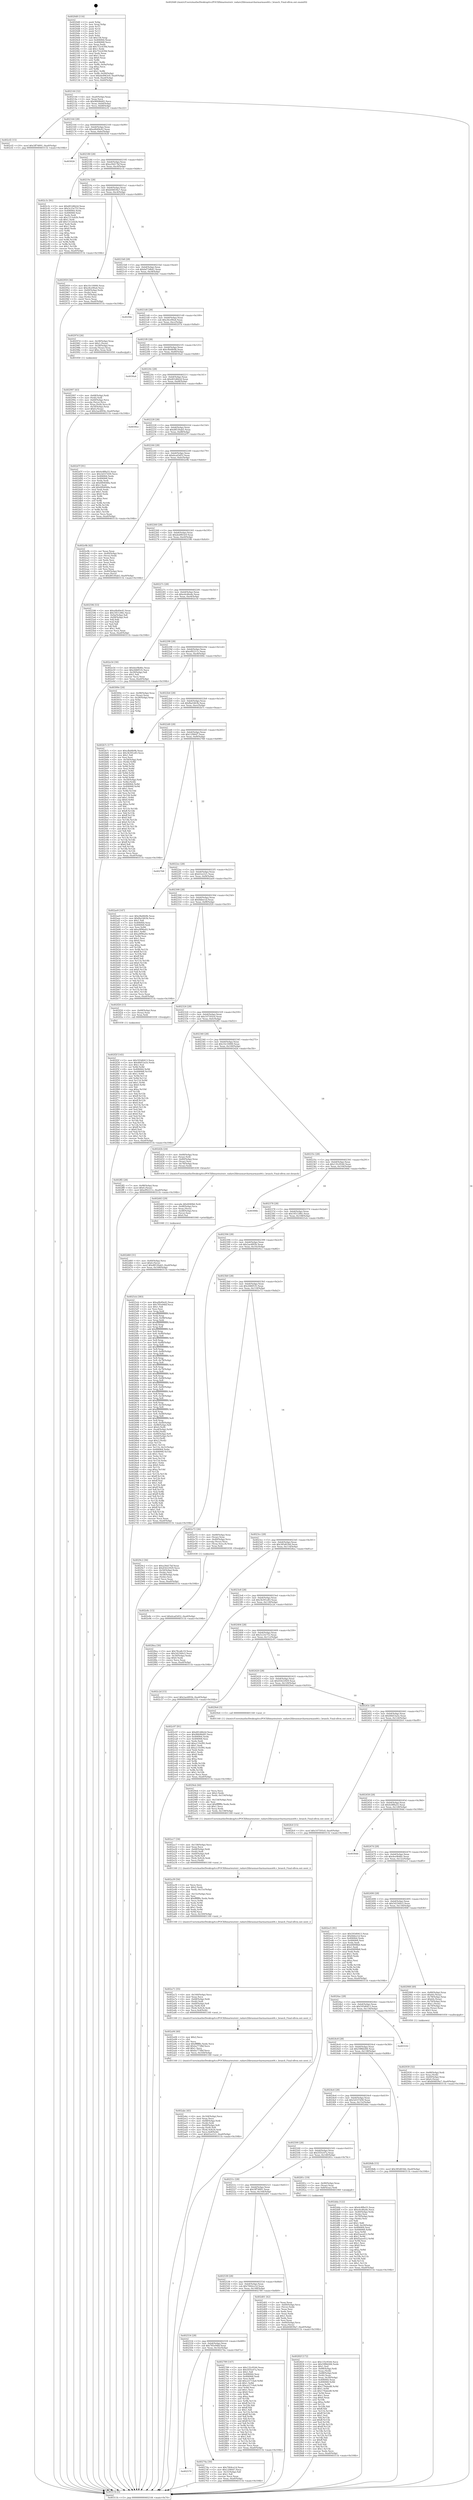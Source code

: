 digraph "0x4020d0" {
  label = "0x4020d0 (/mnt/c/Users/mathe/Desktop/tcc/POCII/binaries/extr_radare2librasmarcharmarmass64.c_branch_Final-ollvm.out::main(0))"
  labelloc = "t"
  node[shape=record]

  Entry [label="",width=0.3,height=0.3,shape=circle,fillcolor=black,style=filled]
  "0x402144" [label="{
     0x402144 [32]\l
     | [instrs]\l
     &nbsp;&nbsp;0x402144 \<+6\>: mov -0xa0(%rbp),%eax\l
     &nbsp;&nbsp;0x40214a \<+2\>: mov %eax,%ecx\l
     &nbsp;&nbsp;0x40214c \<+6\>: sub $0x96b96d45,%ecx\l
     &nbsp;&nbsp;0x402152 \<+6\>: mov %eax,-0xb4(%rbp)\l
     &nbsp;&nbsp;0x402158 \<+6\>: mov %ecx,-0xb8(%rbp)\l
     &nbsp;&nbsp;0x40215e \<+6\>: je 0000000000402cf2 \<main+0xc22\>\l
  }"]
  "0x402cf2" [label="{
     0x402cf2 [15]\l
     | [instrs]\l
     &nbsp;&nbsp;0x402cf2 \<+10\>: movl $0x5ff74891,-0xa0(%rbp)\l
     &nbsp;&nbsp;0x402cfc \<+5\>: jmp 000000000040311b \<main+0x104b\>\l
  }"]
  "0x402164" [label="{
     0x402164 [28]\l
     | [instrs]\l
     &nbsp;&nbsp;0x402164 \<+5\>: jmp 0000000000402169 \<main+0x99\>\l
     &nbsp;&nbsp;0x402169 \<+6\>: mov -0xb4(%rbp),%eax\l
     &nbsp;&nbsp;0x40216f \<+5\>: sub $0xa0b49e42,%eax\l
     &nbsp;&nbsp;0x402174 \<+6\>: mov %eax,-0xbc(%rbp)\l
     &nbsp;&nbsp;0x40217a \<+6\>: je 0000000000403026 \<main+0xf56\>\l
  }"]
  Exit [label="",width=0.3,height=0.3,shape=circle,fillcolor=black,style=filled,peripheries=2]
  "0x403026" [label="{
     0x403026\l
  }", style=dashed]
  "0x402180" [label="{
     0x402180 [28]\l
     | [instrs]\l
     &nbsp;&nbsp;0x402180 \<+5\>: jmp 0000000000402185 \<main+0xb5\>\l
     &nbsp;&nbsp;0x402185 \<+6\>: mov -0xb4(%rbp),%eax\l
     &nbsp;&nbsp;0x40218b \<+5\>: sub $0xa30d17bf,%eax\l
     &nbsp;&nbsp;0x402190 \<+6\>: mov %eax,-0xc0(%rbp)\l
     &nbsp;&nbsp;0x402196 \<+6\>: je 0000000000402c3c \<main+0xb6c\>\l
  }"]
  "0x402f2f" [label="{
     0x402f2f [145]\l
     | [instrs]\l
     &nbsp;&nbsp;0x402f2f \<+5\>: mov $0x593d0413,%ecx\l
     &nbsp;&nbsp;0x402f34 \<+5\>: mov $0x48d53a5e,%edx\l
     &nbsp;&nbsp;0x402f39 \<+3\>: mov $0x1,%sil\l
     &nbsp;&nbsp;0x402f3c \<+3\>: xor %r8d,%r8d\l
     &nbsp;&nbsp;0x402f3f \<+8\>: mov 0x406064,%r9d\l
     &nbsp;&nbsp;0x402f47 \<+8\>: mov 0x406068,%r10d\l
     &nbsp;&nbsp;0x402f4f \<+4\>: sub $0x1,%r8d\l
     &nbsp;&nbsp;0x402f53 \<+3\>: mov %r9d,%r11d\l
     &nbsp;&nbsp;0x402f56 \<+3\>: add %r8d,%r11d\l
     &nbsp;&nbsp;0x402f59 \<+4\>: imul %r11d,%r9d\l
     &nbsp;&nbsp;0x402f5d \<+4\>: and $0x1,%r9d\l
     &nbsp;&nbsp;0x402f61 \<+4\>: cmp $0x0,%r9d\l
     &nbsp;&nbsp;0x402f65 \<+3\>: sete %bl\l
     &nbsp;&nbsp;0x402f68 \<+4\>: cmp $0xa,%r10d\l
     &nbsp;&nbsp;0x402f6c \<+4\>: setl %r14b\l
     &nbsp;&nbsp;0x402f70 \<+3\>: mov %bl,%r15b\l
     &nbsp;&nbsp;0x402f73 \<+4\>: xor $0xff,%r15b\l
     &nbsp;&nbsp;0x402f77 \<+3\>: mov %r14b,%r12b\l
     &nbsp;&nbsp;0x402f7a \<+4\>: xor $0xff,%r12b\l
     &nbsp;&nbsp;0x402f7e \<+4\>: xor $0x0,%sil\l
     &nbsp;&nbsp;0x402f82 \<+3\>: mov %r15b,%r13b\l
     &nbsp;&nbsp;0x402f85 \<+4\>: and $0x0,%r13b\l
     &nbsp;&nbsp;0x402f89 \<+3\>: and %sil,%bl\l
     &nbsp;&nbsp;0x402f8c \<+3\>: mov %r12b,%al\l
     &nbsp;&nbsp;0x402f8f \<+2\>: and $0x0,%al\l
     &nbsp;&nbsp;0x402f91 \<+3\>: and %sil,%r14b\l
     &nbsp;&nbsp;0x402f94 \<+3\>: or %bl,%r13b\l
     &nbsp;&nbsp;0x402f97 \<+3\>: or %r14b,%al\l
     &nbsp;&nbsp;0x402f9a \<+3\>: xor %al,%r13b\l
     &nbsp;&nbsp;0x402f9d \<+3\>: or %r12b,%r15b\l
     &nbsp;&nbsp;0x402fa0 \<+4\>: xor $0xff,%r15b\l
     &nbsp;&nbsp;0x402fa4 \<+4\>: or $0x0,%sil\l
     &nbsp;&nbsp;0x402fa8 \<+3\>: and %sil,%r15b\l
     &nbsp;&nbsp;0x402fab \<+3\>: or %r15b,%r13b\l
     &nbsp;&nbsp;0x402fae \<+4\>: test $0x1,%r13b\l
     &nbsp;&nbsp;0x402fb2 \<+3\>: cmovne %edx,%ecx\l
     &nbsp;&nbsp;0x402fb5 \<+6\>: mov %ecx,-0xa0(%rbp)\l
     &nbsp;&nbsp;0x402fbb \<+5\>: jmp 000000000040311b \<main+0x104b\>\l
  }"]
  "0x402c3c" [label="{
     0x402c3c [91]\l
     | [instrs]\l
     &nbsp;&nbsp;0x402c3c \<+5\>: mov $0xd01d6b2d,%eax\l
     &nbsp;&nbsp;0x402c41 \<+5\>: mov $0x3c23e752,%ecx\l
     &nbsp;&nbsp;0x402c46 \<+7\>: mov 0x406064,%edx\l
     &nbsp;&nbsp;0x402c4d \<+7\>: mov 0x406068,%esi\l
     &nbsp;&nbsp;0x402c54 \<+2\>: mov %edx,%edi\l
     &nbsp;&nbsp;0x402c56 \<+6\>: sub $0x1312eb2b,%edi\l
     &nbsp;&nbsp;0x402c5c \<+3\>: sub $0x1,%edi\l
     &nbsp;&nbsp;0x402c5f \<+6\>: add $0x1312eb2b,%edi\l
     &nbsp;&nbsp;0x402c65 \<+3\>: imul %edi,%edx\l
     &nbsp;&nbsp;0x402c68 \<+3\>: and $0x1,%edx\l
     &nbsp;&nbsp;0x402c6b \<+3\>: cmp $0x0,%edx\l
     &nbsp;&nbsp;0x402c6e \<+4\>: sete %r8b\l
     &nbsp;&nbsp;0x402c72 \<+3\>: cmp $0xa,%esi\l
     &nbsp;&nbsp;0x402c75 \<+4\>: setl %r9b\l
     &nbsp;&nbsp;0x402c79 \<+3\>: mov %r8b,%r10b\l
     &nbsp;&nbsp;0x402c7c \<+3\>: and %r9b,%r10b\l
     &nbsp;&nbsp;0x402c7f \<+3\>: xor %r9b,%r8b\l
     &nbsp;&nbsp;0x402c82 \<+3\>: or %r8b,%r10b\l
     &nbsp;&nbsp;0x402c85 \<+4\>: test $0x1,%r10b\l
     &nbsp;&nbsp;0x402c89 \<+3\>: cmovne %ecx,%eax\l
     &nbsp;&nbsp;0x402c8c \<+6\>: mov %eax,-0xa0(%rbp)\l
     &nbsp;&nbsp;0x402c92 \<+5\>: jmp 000000000040311b \<main+0x104b\>\l
  }"]
  "0x40219c" [label="{
     0x40219c [28]\l
     | [instrs]\l
     &nbsp;&nbsp;0x40219c \<+5\>: jmp 00000000004021a1 \<main+0xd1\>\l
     &nbsp;&nbsp;0x4021a1 \<+6\>: mov -0xb4(%rbp),%eax\l
     &nbsp;&nbsp;0x4021a7 \<+5\>: sub $0xb04839a7,%eax\l
     &nbsp;&nbsp;0x4021ac \<+6\>: mov %eax,-0xc4(%rbp)\l
     &nbsp;&nbsp;0x4021b2 \<+6\>: je 0000000000402959 \<main+0x889\>\l
  }"]
  "0x402e8c" [label="{
     0x402e8c [15]\l
     | [instrs]\l
     &nbsp;&nbsp;0x402e8c \<+10\>: movl $0xdcad3d52,-0xa0(%rbp)\l
     &nbsp;&nbsp;0x402e96 \<+5\>: jmp 000000000040311b \<main+0x104b\>\l
  }"]
  "0x402959" [label="{
     0x402959 [36]\l
     | [instrs]\l
     &nbsp;&nbsp;0x402959 \<+5\>: mov $0x10c10000,%eax\l
     &nbsp;&nbsp;0x40295e \<+5\>: mov $0xc8ce90a4,%ecx\l
     &nbsp;&nbsp;0x402963 \<+4\>: mov -0x60(%rbp),%rdx\l
     &nbsp;&nbsp;0x402967 \<+2\>: mov (%rdx),%esi\l
     &nbsp;&nbsp;0x402969 \<+4\>: mov -0x70(%rbp),%rdx\l
     &nbsp;&nbsp;0x40296d \<+2\>: cmp (%rdx),%esi\l
     &nbsp;&nbsp;0x40296f \<+3\>: cmovl %ecx,%eax\l
     &nbsp;&nbsp;0x402972 \<+6\>: mov %eax,-0xa0(%rbp)\l
     &nbsp;&nbsp;0x402978 \<+5\>: jmp 000000000040311b \<main+0x104b\>\l
  }"]
  "0x4021b8" [label="{
     0x4021b8 [28]\l
     | [instrs]\l
     &nbsp;&nbsp;0x4021b8 \<+5\>: jmp 00000000004021bd \<main+0xed\>\l
     &nbsp;&nbsp;0x4021bd \<+6\>: mov -0xb4(%rbp),%eax\l
     &nbsp;&nbsp;0x4021c3 \<+5\>: sub $0xbd73db41,%eax\l
     &nbsp;&nbsp;0x4021c8 \<+6\>: mov %eax,-0xc8(%rbp)\l
     &nbsp;&nbsp;0x4021ce \<+6\>: je 0000000000402fde \<main+0xf0e\>\l
  }"]
  "0x402d60" [label="{
     0x402d60 [31]\l
     | [instrs]\l
     &nbsp;&nbsp;0x402d60 \<+4\>: mov -0x40(%rbp),%rcx\l
     &nbsp;&nbsp;0x402d64 \<+6\>: movl $0x0,(%rcx)\l
     &nbsp;&nbsp;0x402d6a \<+10\>: movl $0xd8530ab5,-0xa0(%rbp)\l
     &nbsp;&nbsp;0x402d74 \<+6\>: mov %eax,-0x168(%rbp)\l
     &nbsp;&nbsp;0x402d7a \<+5\>: jmp 000000000040311b \<main+0x104b\>\l
  }"]
  "0x402fde" [label="{
     0x402fde\l
  }", style=dashed]
  "0x4021d4" [label="{
     0x4021d4 [28]\l
     | [instrs]\l
     &nbsp;&nbsp;0x4021d4 \<+5\>: jmp 00000000004021d9 \<main+0x109\>\l
     &nbsp;&nbsp;0x4021d9 \<+6\>: mov -0xb4(%rbp),%eax\l
     &nbsp;&nbsp;0x4021df \<+5\>: sub $0xc8ce90a4,%eax\l
     &nbsp;&nbsp;0x4021e4 \<+6\>: mov %eax,-0xcc(%rbp)\l
     &nbsp;&nbsp;0x4021ea \<+6\>: je 000000000040297d \<main+0x8ad\>\l
  }"]
  "0x402d43" [label="{
     0x402d43 [29]\l
     | [instrs]\l
     &nbsp;&nbsp;0x402d43 \<+10\>: movabs $0x4040b6,%rdi\l
     &nbsp;&nbsp;0x402d4d \<+4\>: mov -0x48(%rbp),%rcx\l
     &nbsp;&nbsp;0x402d51 \<+2\>: mov %eax,(%rcx)\l
     &nbsp;&nbsp;0x402d53 \<+4\>: mov -0x48(%rbp),%rcx\l
     &nbsp;&nbsp;0x402d57 \<+2\>: mov (%rcx),%esi\l
     &nbsp;&nbsp;0x402d59 \<+2\>: mov $0x0,%al\l
     &nbsp;&nbsp;0x402d5b \<+5\>: call 0000000000401040 \<printf@plt\>\l
     | [calls]\l
     &nbsp;&nbsp;0x401040 \{1\} (unknown)\l
  }"]
  "0x40297d" [label="{
     0x40297d [26]\l
     | [instrs]\l
     &nbsp;&nbsp;0x40297d \<+4\>: mov -0x58(%rbp),%rax\l
     &nbsp;&nbsp;0x402981 \<+6\>: movl $0x1,(%rax)\l
     &nbsp;&nbsp;0x402987 \<+4\>: mov -0x58(%rbp),%rax\l
     &nbsp;&nbsp;0x40298b \<+3\>: movslq (%rax),%rax\l
     &nbsp;&nbsp;0x40298e \<+4\>: imul $0xc,%rax,%rdi\l
     &nbsp;&nbsp;0x402992 \<+5\>: call 0000000000401050 \<malloc@plt\>\l
     | [calls]\l
     &nbsp;&nbsp;0x401050 \{1\} (unknown)\l
  }"]
  "0x4021f0" [label="{
     0x4021f0 [28]\l
     | [instrs]\l
     &nbsp;&nbsp;0x4021f0 \<+5\>: jmp 00000000004021f5 \<main+0x125\>\l
     &nbsp;&nbsp;0x4021f5 \<+6\>: mov -0xb4(%rbp),%eax\l
     &nbsp;&nbsp;0x4021fb \<+5\>: sub $0xcfbd4b9b,%eax\l
     &nbsp;&nbsp;0x402200 \<+6\>: mov %eax,-0xd0(%rbp)\l
     &nbsp;&nbsp;0x402206 \<+6\>: je 00000000004030a4 \<main+0xfd4\>\l
  }"]
  "0x402abc" [label="{
     0x402abc [45]\l
     | [instrs]\l
     &nbsp;&nbsp;0x402abc \<+6\>: mov -0x164(%rbp),%ecx\l
     &nbsp;&nbsp;0x402ac2 \<+3\>: imul %eax,%ecx\l
     &nbsp;&nbsp;0x402ac5 \<+4\>: mov -0x68(%rbp),%rdi\l
     &nbsp;&nbsp;0x402ac9 \<+3\>: mov (%rdi),%rdi\l
     &nbsp;&nbsp;0x402acc \<+4\>: mov -0x60(%rbp),%r8\l
     &nbsp;&nbsp;0x402ad0 \<+3\>: movslq (%r8),%r8\l
     &nbsp;&nbsp;0x402ad3 \<+4\>: mov (%rdi,%r8,8),%rdi\l
     &nbsp;&nbsp;0x402ad7 \<+3\>: mov %ecx,0x8(%rdi)\l
     &nbsp;&nbsp;0x402ada \<+10\>: movl $0x63ce521,-0xa0(%rbp)\l
     &nbsp;&nbsp;0x402ae4 \<+5\>: jmp 000000000040311b \<main+0x104b\>\l
  }"]
  "0x4030a4" [label="{
     0x4030a4\l
  }", style=dashed]
  "0x40220c" [label="{
     0x40220c [28]\l
     | [instrs]\l
     &nbsp;&nbsp;0x40220c \<+5\>: jmp 0000000000402211 \<main+0x141\>\l
     &nbsp;&nbsp;0x402211 \<+6\>: mov -0xb4(%rbp),%eax\l
     &nbsp;&nbsp;0x402217 \<+5\>: sub $0xd01d6b2d,%eax\l
     &nbsp;&nbsp;0x40221c \<+6\>: mov %eax,-0xd4(%rbp)\l
     &nbsp;&nbsp;0x402222 \<+6\>: je 00000000004030ce \<main+0xffe\>\l
  }"]
  "0x402a94" [label="{
     0x402a94 [40]\l
     | [instrs]\l
     &nbsp;&nbsp;0x402a94 \<+5\>: mov $0x2,%ecx\l
     &nbsp;&nbsp;0x402a99 \<+1\>: cltd\l
     &nbsp;&nbsp;0x402a9a \<+2\>: idiv %ecx\l
     &nbsp;&nbsp;0x402a9c \<+6\>: imul $0xfffffffe,%edx,%ecx\l
     &nbsp;&nbsp;0x402aa2 \<+6\>: add $0xba773fbf,%ecx\l
     &nbsp;&nbsp;0x402aa8 \<+3\>: add $0x1,%ecx\l
     &nbsp;&nbsp;0x402aab \<+6\>: sub $0xba773fbf,%ecx\l
     &nbsp;&nbsp;0x402ab1 \<+6\>: mov %ecx,-0x164(%rbp)\l
     &nbsp;&nbsp;0x402ab7 \<+5\>: call 0000000000401160 \<next_i\>\l
     | [calls]\l
     &nbsp;&nbsp;0x401160 \{1\} (/mnt/c/Users/mathe/Desktop/tcc/POCII/binaries/extr_radare2librasmarcharmarmass64.c_branch_Final-ollvm.out::next_i)\l
  }"]
  "0x4030ce" [label="{
     0x4030ce\l
  }", style=dashed]
  "0x402228" [label="{
     0x402228 [28]\l
     | [instrs]\l
     &nbsp;&nbsp;0x402228 \<+5\>: jmp 000000000040222d \<main+0x15d\>\l
     &nbsp;&nbsp;0x40222d \<+6\>: mov -0xb4(%rbp),%eax\l
     &nbsp;&nbsp;0x402233 \<+5\>: sub $0xd8530ab5,%eax\l
     &nbsp;&nbsp;0x402238 \<+6\>: mov %eax,-0xd8(%rbp)\l
     &nbsp;&nbsp;0x40223e \<+6\>: je 0000000000402d7f \<main+0xcaf\>\l
  }"]
  "0x402a71" [label="{
     0x402a71 [35]\l
     | [instrs]\l
     &nbsp;&nbsp;0x402a71 \<+6\>: mov -0x160(%rbp),%ecx\l
     &nbsp;&nbsp;0x402a77 \<+3\>: imul %eax,%ecx\l
     &nbsp;&nbsp;0x402a7a \<+4\>: mov -0x68(%rbp),%rdi\l
     &nbsp;&nbsp;0x402a7e \<+3\>: mov (%rdi),%rdi\l
     &nbsp;&nbsp;0x402a81 \<+4\>: mov -0x60(%rbp),%r8\l
     &nbsp;&nbsp;0x402a85 \<+3\>: movslq (%r8),%r8\l
     &nbsp;&nbsp;0x402a88 \<+4\>: mov (%rdi,%r8,8),%rdi\l
     &nbsp;&nbsp;0x402a8c \<+3\>: mov %ecx,0x4(%rdi)\l
     &nbsp;&nbsp;0x402a8f \<+5\>: call 0000000000401160 \<next_i\>\l
     | [calls]\l
     &nbsp;&nbsp;0x401160 \{1\} (/mnt/c/Users/mathe/Desktop/tcc/POCII/binaries/extr_radare2librasmarcharmarmass64.c_branch_Final-ollvm.out::next_i)\l
  }"]
  "0x402d7f" [label="{
     0x402d7f [91]\l
     | [instrs]\l
     &nbsp;&nbsp;0x402d7f \<+5\>: mov $0x4c8f8a55,%eax\l
     &nbsp;&nbsp;0x402d84 \<+5\>: mov $0x5d337d30,%ecx\l
     &nbsp;&nbsp;0x402d89 \<+7\>: mov 0x406064,%edx\l
     &nbsp;&nbsp;0x402d90 \<+7\>: mov 0x406068,%esi\l
     &nbsp;&nbsp;0x402d97 \<+2\>: mov %edx,%edi\l
     &nbsp;&nbsp;0x402d99 \<+6\>: sub $0x6f04048a,%edi\l
     &nbsp;&nbsp;0x402d9f \<+3\>: sub $0x1,%edi\l
     &nbsp;&nbsp;0x402da2 \<+6\>: add $0x6f04048a,%edi\l
     &nbsp;&nbsp;0x402da8 \<+3\>: imul %edi,%edx\l
     &nbsp;&nbsp;0x402dab \<+3\>: and $0x1,%edx\l
     &nbsp;&nbsp;0x402dae \<+3\>: cmp $0x0,%edx\l
     &nbsp;&nbsp;0x402db1 \<+4\>: sete %r8b\l
     &nbsp;&nbsp;0x402db5 \<+3\>: cmp $0xa,%esi\l
     &nbsp;&nbsp;0x402db8 \<+4\>: setl %r9b\l
     &nbsp;&nbsp;0x402dbc \<+3\>: mov %r8b,%r10b\l
     &nbsp;&nbsp;0x402dbf \<+3\>: and %r9b,%r10b\l
     &nbsp;&nbsp;0x402dc2 \<+3\>: xor %r9b,%r8b\l
     &nbsp;&nbsp;0x402dc5 \<+3\>: or %r8b,%r10b\l
     &nbsp;&nbsp;0x402dc8 \<+4\>: test $0x1,%r10b\l
     &nbsp;&nbsp;0x402dcc \<+3\>: cmovne %ecx,%eax\l
     &nbsp;&nbsp;0x402dcf \<+6\>: mov %eax,-0xa0(%rbp)\l
     &nbsp;&nbsp;0x402dd5 \<+5\>: jmp 000000000040311b \<main+0x104b\>\l
  }"]
  "0x402244" [label="{
     0x402244 [28]\l
     | [instrs]\l
     &nbsp;&nbsp;0x402244 \<+5\>: jmp 0000000000402249 \<main+0x179\>\l
     &nbsp;&nbsp;0x402249 \<+6\>: mov -0xb4(%rbp),%eax\l
     &nbsp;&nbsp;0x40224f \<+5\>: sub $0xdcad3d52,%eax\l
     &nbsp;&nbsp;0x402254 \<+6\>: mov %eax,-0xdc(%rbp)\l
     &nbsp;&nbsp;0x40225a \<+6\>: je 0000000000402e9b \<main+0xdcb\>\l
  }"]
  "0x402a39" [label="{
     0x402a39 [56]\l
     | [instrs]\l
     &nbsp;&nbsp;0x402a39 \<+2\>: xor %ecx,%ecx\l
     &nbsp;&nbsp;0x402a3b \<+5\>: mov $0x2,%edx\l
     &nbsp;&nbsp;0x402a40 \<+6\>: mov %edx,-0x15c(%rbp)\l
     &nbsp;&nbsp;0x402a46 \<+1\>: cltd\l
     &nbsp;&nbsp;0x402a47 \<+6\>: mov -0x15c(%rbp),%esi\l
     &nbsp;&nbsp;0x402a4d \<+2\>: idiv %esi\l
     &nbsp;&nbsp;0x402a4f \<+6\>: imul $0xfffffffe,%edx,%edx\l
     &nbsp;&nbsp;0x402a55 \<+3\>: mov %ecx,%r9d\l
     &nbsp;&nbsp;0x402a58 \<+3\>: sub %edx,%r9d\l
     &nbsp;&nbsp;0x402a5b \<+2\>: mov %ecx,%edx\l
     &nbsp;&nbsp;0x402a5d \<+3\>: sub $0x1,%edx\l
     &nbsp;&nbsp;0x402a60 \<+3\>: add %edx,%r9d\l
     &nbsp;&nbsp;0x402a63 \<+3\>: sub %r9d,%ecx\l
     &nbsp;&nbsp;0x402a66 \<+6\>: mov %ecx,-0x160(%rbp)\l
     &nbsp;&nbsp;0x402a6c \<+5\>: call 0000000000401160 \<next_i\>\l
     | [calls]\l
     &nbsp;&nbsp;0x401160 \{1\} (/mnt/c/Users/mathe/Desktop/tcc/POCII/binaries/extr_radare2librasmarcharmarmass64.c_branch_Final-ollvm.out::next_i)\l
  }"]
  "0x402e9b" [label="{
     0x402e9b [42]\l
     | [instrs]\l
     &nbsp;&nbsp;0x402e9b \<+2\>: xor %eax,%eax\l
     &nbsp;&nbsp;0x402e9d \<+4\>: mov -0x40(%rbp),%rcx\l
     &nbsp;&nbsp;0x402ea1 \<+2\>: mov (%rcx),%edx\l
     &nbsp;&nbsp;0x402ea3 \<+2\>: mov %eax,%esi\l
     &nbsp;&nbsp;0x402ea5 \<+2\>: sub %edx,%esi\l
     &nbsp;&nbsp;0x402ea7 \<+2\>: mov %eax,%edx\l
     &nbsp;&nbsp;0x402ea9 \<+3\>: sub $0x1,%edx\l
     &nbsp;&nbsp;0x402eac \<+2\>: add %edx,%esi\l
     &nbsp;&nbsp;0x402eae \<+2\>: sub %esi,%eax\l
     &nbsp;&nbsp;0x402eb0 \<+4\>: mov -0x40(%rbp),%rcx\l
     &nbsp;&nbsp;0x402eb4 \<+2\>: mov %eax,(%rcx)\l
     &nbsp;&nbsp;0x402eb6 \<+10\>: movl $0xd8530ab5,-0xa0(%rbp)\l
     &nbsp;&nbsp;0x402ec0 \<+5\>: jmp 000000000040311b \<main+0x104b\>\l
  }"]
  "0x402260" [label="{
     0x402260 [28]\l
     | [instrs]\l
     &nbsp;&nbsp;0x402260 \<+5\>: jmp 0000000000402265 \<main+0x195\>\l
     &nbsp;&nbsp;0x402265 \<+6\>: mov -0xb4(%rbp),%eax\l
     &nbsp;&nbsp;0x40226b \<+5\>: sub $0xded963e9,%eax\l
     &nbsp;&nbsp;0x402270 \<+6\>: mov %eax,-0xe0(%rbp)\l
     &nbsp;&nbsp;0x402276 \<+6\>: je 0000000000402596 \<main+0x4c6\>\l
  }"]
  "0x402a17" [label="{
     0x402a17 [34]\l
     | [instrs]\l
     &nbsp;&nbsp;0x402a17 \<+6\>: mov -0x158(%rbp),%ecx\l
     &nbsp;&nbsp;0x402a1d \<+3\>: imul %eax,%ecx\l
     &nbsp;&nbsp;0x402a20 \<+4\>: mov -0x68(%rbp),%rdi\l
     &nbsp;&nbsp;0x402a24 \<+3\>: mov (%rdi),%rdi\l
     &nbsp;&nbsp;0x402a27 \<+4\>: mov -0x60(%rbp),%r8\l
     &nbsp;&nbsp;0x402a2b \<+3\>: movslq (%r8),%r8\l
     &nbsp;&nbsp;0x402a2e \<+4\>: mov (%rdi,%r8,8),%rdi\l
     &nbsp;&nbsp;0x402a32 \<+2\>: mov %ecx,(%rdi)\l
     &nbsp;&nbsp;0x402a34 \<+5\>: call 0000000000401160 \<next_i\>\l
     | [calls]\l
     &nbsp;&nbsp;0x401160 \{1\} (/mnt/c/Users/mathe/Desktop/tcc/POCII/binaries/extr_radare2librasmarcharmarmass64.c_branch_Final-ollvm.out::next_i)\l
  }"]
  "0x402596" [label="{
     0x402596 [53]\l
     | [instrs]\l
     &nbsp;&nbsp;0x402596 \<+5\>: mov $0xa0b49e42,%eax\l
     &nbsp;&nbsp;0x40259b \<+5\>: mov $0x1851286c,%ecx\l
     &nbsp;&nbsp;0x4025a0 \<+6\>: mov -0x9a(%rbp),%dl\l
     &nbsp;&nbsp;0x4025a6 \<+7\>: mov -0x99(%rbp),%sil\l
     &nbsp;&nbsp;0x4025ad \<+3\>: mov %dl,%dil\l
     &nbsp;&nbsp;0x4025b0 \<+3\>: and %sil,%dil\l
     &nbsp;&nbsp;0x4025b3 \<+3\>: xor %sil,%dl\l
     &nbsp;&nbsp;0x4025b6 \<+3\>: or %dl,%dil\l
     &nbsp;&nbsp;0x4025b9 \<+4\>: test $0x1,%dil\l
     &nbsp;&nbsp;0x4025bd \<+3\>: cmovne %ecx,%eax\l
     &nbsp;&nbsp;0x4025c0 \<+6\>: mov %eax,-0xa0(%rbp)\l
     &nbsp;&nbsp;0x4025c6 \<+5\>: jmp 000000000040311b \<main+0x104b\>\l
  }"]
  "0x40227c" [label="{
     0x40227c [28]\l
     | [instrs]\l
     &nbsp;&nbsp;0x40227c \<+5\>: jmp 0000000000402281 \<main+0x1b1\>\l
     &nbsp;&nbsp;0x402281 \<+6\>: mov -0xb4(%rbp),%eax\l
     &nbsp;&nbsp;0x402287 \<+5\>: sub $0xe4cd6a4e,%eax\l
     &nbsp;&nbsp;0x40228c \<+6\>: mov %eax,-0xe4(%rbp)\l
     &nbsp;&nbsp;0x402292 \<+6\>: je 0000000000402e54 \<main+0xd84\>\l
  }"]
  "0x40311b" [label="{
     0x40311b [5]\l
     | [instrs]\l
     &nbsp;&nbsp;0x40311b \<+5\>: jmp 0000000000402144 \<main+0x74\>\l
  }"]
  "0x4020d0" [label="{
     0x4020d0 [116]\l
     | [instrs]\l
     &nbsp;&nbsp;0x4020d0 \<+1\>: push %rbp\l
     &nbsp;&nbsp;0x4020d1 \<+3\>: mov %rsp,%rbp\l
     &nbsp;&nbsp;0x4020d4 \<+2\>: push %r15\l
     &nbsp;&nbsp;0x4020d6 \<+2\>: push %r14\l
     &nbsp;&nbsp;0x4020d8 \<+2\>: push %r13\l
     &nbsp;&nbsp;0x4020da \<+2\>: push %r12\l
     &nbsp;&nbsp;0x4020dc \<+1\>: push %rbx\l
     &nbsp;&nbsp;0x4020dd \<+7\>: sub $0x158,%rsp\l
     &nbsp;&nbsp;0x4020e4 \<+7\>: mov 0x406064,%eax\l
     &nbsp;&nbsp;0x4020eb \<+7\>: mov 0x406068,%ecx\l
     &nbsp;&nbsp;0x4020f2 \<+2\>: mov %eax,%edx\l
     &nbsp;&nbsp;0x4020f4 \<+6\>: add $0x752c639d,%edx\l
     &nbsp;&nbsp;0x4020fa \<+3\>: sub $0x1,%edx\l
     &nbsp;&nbsp;0x4020fd \<+6\>: sub $0x752c639d,%edx\l
     &nbsp;&nbsp;0x402103 \<+3\>: imul %edx,%eax\l
     &nbsp;&nbsp;0x402106 \<+3\>: and $0x1,%eax\l
     &nbsp;&nbsp;0x402109 \<+3\>: cmp $0x0,%eax\l
     &nbsp;&nbsp;0x40210c \<+4\>: sete %r8b\l
     &nbsp;&nbsp;0x402110 \<+4\>: and $0x1,%r8b\l
     &nbsp;&nbsp;0x402114 \<+7\>: mov %r8b,-0x9a(%rbp)\l
     &nbsp;&nbsp;0x40211b \<+3\>: cmp $0xa,%ecx\l
     &nbsp;&nbsp;0x40211e \<+4\>: setl %r8b\l
     &nbsp;&nbsp;0x402122 \<+4\>: and $0x1,%r8b\l
     &nbsp;&nbsp;0x402126 \<+7\>: mov %r8b,-0x99(%rbp)\l
     &nbsp;&nbsp;0x40212d \<+10\>: movl $0xded963e9,-0xa0(%rbp)\l
     &nbsp;&nbsp;0x402137 \<+6\>: mov %edi,-0xa4(%rbp)\l
     &nbsp;&nbsp;0x40213d \<+7\>: mov %rsi,-0xb0(%rbp)\l
  }"]
  "0x4029eb" [label="{
     0x4029eb [44]\l
     | [instrs]\l
     &nbsp;&nbsp;0x4029eb \<+2\>: xor %ecx,%ecx\l
     &nbsp;&nbsp;0x4029ed \<+5\>: mov $0x2,%edx\l
     &nbsp;&nbsp;0x4029f2 \<+6\>: mov %edx,-0x154(%rbp)\l
     &nbsp;&nbsp;0x4029f8 \<+1\>: cltd\l
     &nbsp;&nbsp;0x4029f9 \<+6\>: mov -0x154(%rbp),%esi\l
     &nbsp;&nbsp;0x4029ff \<+2\>: idiv %esi\l
     &nbsp;&nbsp;0x402a01 \<+6\>: imul $0xfffffffe,%edx,%edx\l
     &nbsp;&nbsp;0x402a07 \<+3\>: sub $0x1,%ecx\l
     &nbsp;&nbsp;0x402a0a \<+2\>: sub %ecx,%edx\l
     &nbsp;&nbsp;0x402a0c \<+6\>: mov %edx,-0x158(%rbp)\l
     &nbsp;&nbsp;0x402a12 \<+5\>: call 0000000000401160 \<next_i\>\l
     | [calls]\l
     &nbsp;&nbsp;0x401160 \{1\} (/mnt/c/Users/mathe/Desktop/tcc/POCII/binaries/extr_radare2librasmarcharmarmass64.c_branch_Final-ollvm.out::next_i)\l
  }"]
  "0x402e54" [label="{
     0x402e54 [30]\l
     | [instrs]\l
     &nbsp;&nbsp;0x402e54 \<+5\>: mov $0x4ee9b46c,%eax\l
     &nbsp;&nbsp;0x402e59 \<+5\>: mov $0x2fd6f535,%ecx\l
     &nbsp;&nbsp;0x402e5e \<+3\>: mov -0x29(%rbp),%dl\l
     &nbsp;&nbsp;0x402e61 \<+3\>: test $0x1,%dl\l
     &nbsp;&nbsp;0x402e64 \<+3\>: cmovne %ecx,%eax\l
     &nbsp;&nbsp;0x402e67 \<+6\>: mov %eax,-0xa0(%rbp)\l
     &nbsp;&nbsp;0x402e6d \<+5\>: jmp 000000000040311b \<main+0x104b\>\l
  }"]
  "0x402298" [label="{
     0x402298 [28]\l
     | [instrs]\l
     &nbsp;&nbsp;0x402298 \<+5\>: jmp 000000000040229d \<main+0x1cd\>\l
     &nbsp;&nbsp;0x40229d \<+6\>: mov -0xb4(%rbp),%eax\l
     &nbsp;&nbsp;0x4022a3 \<+5\>: sub $0xef92211c,%eax\l
     &nbsp;&nbsp;0x4022a8 \<+6\>: mov %eax,-0xe8(%rbp)\l
     &nbsp;&nbsp;0x4022ae \<+6\>: je 000000000040300e \<main+0xf3e\>\l
  }"]
  "0x402997" [label="{
     0x402997 [43]\l
     | [instrs]\l
     &nbsp;&nbsp;0x402997 \<+4\>: mov -0x68(%rbp),%rdi\l
     &nbsp;&nbsp;0x40299b \<+3\>: mov (%rdi),%rdi\l
     &nbsp;&nbsp;0x40299e \<+4\>: mov -0x60(%rbp),%rcx\l
     &nbsp;&nbsp;0x4029a2 \<+3\>: movslq (%rcx),%rcx\l
     &nbsp;&nbsp;0x4029a5 \<+4\>: mov %rax,(%rdi,%rcx,8)\l
     &nbsp;&nbsp;0x4029a9 \<+4\>: mov -0x50(%rbp),%rax\l
     &nbsp;&nbsp;0x4029ad \<+6\>: movl $0x0,(%rax)\l
     &nbsp;&nbsp;0x4029b3 \<+10\>: movl $0x2ae4f05b,-0xa0(%rbp)\l
     &nbsp;&nbsp;0x4029bd \<+5\>: jmp 000000000040311b \<main+0x104b\>\l
  }"]
  "0x40300e" [label="{
     0x40300e [24]\l
     | [instrs]\l
     &nbsp;&nbsp;0x40300e \<+7\>: mov -0x98(%rbp),%rax\l
     &nbsp;&nbsp;0x403015 \<+2\>: mov (%rax),%eax\l
     &nbsp;&nbsp;0x403017 \<+4\>: lea -0x28(%rbp),%rsp\l
     &nbsp;&nbsp;0x40301b \<+1\>: pop %rbx\l
     &nbsp;&nbsp;0x40301c \<+2\>: pop %r12\l
     &nbsp;&nbsp;0x40301e \<+2\>: pop %r13\l
     &nbsp;&nbsp;0x403020 \<+2\>: pop %r14\l
     &nbsp;&nbsp;0x403022 \<+2\>: pop %r15\l
     &nbsp;&nbsp;0x403024 \<+1\>: pop %rbp\l
     &nbsp;&nbsp;0x403025 \<+1\>: ret\l
  }"]
  "0x4022b4" [label="{
     0x4022b4 [28]\l
     | [instrs]\l
     &nbsp;&nbsp;0x4022b4 \<+5\>: jmp 00000000004022b9 \<main+0x1e9\>\l
     &nbsp;&nbsp;0x4022b9 \<+6\>: mov -0xb4(%rbp),%eax\l
     &nbsp;&nbsp;0x4022bf \<+5\>: sub $0xfba5463b,%eax\l
     &nbsp;&nbsp;0x4022c4 \<+6\>: mov %eax,-0xec(%rbp)\l
     &nbsp;&nbsp;0x4022ca \<+6\>: je 0000000000402b7c \<main+0xaac\>\l
  }"]
  "0x402939" [label="{
     0x402939 [32]\l
     | [instrs]\l
     &nbsp;&nbsp;0x402939 \<+4\>: mov -0x68(%rbp),%rdi\l
     &nbsp;&nbsp;0x40293d \<+3\>: mov %rax,(%rdi)\l
     &nbsp;&nbsp;0x402940 \<+4\>: mov -0x60(%rbp),%rax\l
     &nbsp;&nbsp;0x402944 \<+6\>: movl $0x0,(%rax)\l
     &nbsp;&nbsp;0x40294a \<+10\>: movl $0xb04839a7,-0xa0(%rbp)\l
     &nbsp;&nbsp;0x402954 \<+5\>: jmp 000000000040311b \<main+0x104b\>\l
  }"]
  "0x402b7c" [label="{
     0x402b7c [177]\l
     | [instrs]\l
     &nbsp;&nbsp;0x402b7c \<+5\>: mov $0xcfbd4b9b,%eax\l
     &nbsp;&nbsp;0x402b81 \<+5\>: mov $0x3b391e83,%ecx\l
     &nbsp;&nbsp;0x402b86 \<+2\>: mov $0x1,%dl\l
     &nbsp;&nbsp;0x402b88 \<+2\>: xor %esi,%esi\l
     &nbsp;&nbsp;0x402b8a \<+4\>: mov -0x50(%rbp),%rdi\l
     &nbsp;&nbsp;0x402b8e \<+3\>: mov (%rdi),%r8d\l
     &nbsp;&nbsp;0x402b91 \<+3\>: mov %esi,%r9d\l
     &nbsp;&nbsp;0x402b94 \<+3\>: sub %r8d,%r9d\l
     &nbsp;&nbsp;0x402b97 \<+3\>: mov %esi,%r8d\l
     &nbsp;&nbsp;0x402b9a \<+4\>: sub $0x1,%r8d\l
     &nbsp;&nbsp;0x402b9e \<+3\>: add %r8d,%r9d\l
     &nbsp;&nbsp;0x402ba1 \<+3\>: mov %esi,%r8d\l
     &nbsp;&nbsp;0x402ba4 \<+3\>: sub %r9d,%r8d\l
     &nbsp;&nbsp;0x402ba7 \<+4\>: mov -0x50(%rbp),%rdi\l
     &nbsp;&nbsp;0x402bab \<+3\>: mov %r8d,(%rdi)\l
     &nbsp;&nbsp;0x402bae \<+8\>: mov 0x406064,%r8d\l
     &nbsp;&nbsp;0x402bb6 \<+8\>: mov 0x406068,%r9d\l
     &nbsp;&nbsp;0x402bbe \<+3\>: sub $0x1,%esi\l
     &nbsp;&nbsp;0x402bc1 \<+3\>: mov %r8d,%r10d\l
     &nbsp;&nbsp;0x402bc4 \<+3\>: add %esi,%r10d\l
     &nbsp;&nbsp;0x402bc7 \<+4\>: imul %r10d,%r8d\l
     &nbsp;&nbsp;0x402bcb \<+4\>: and $0x1,%r8d\l
     &nbsp;&nbsp;0x402bcf \<+4\>: cmp $0x0,%r8d\l
     &nbsp;&nbsp;0x402bd3 \<+4\>: sete %r11b\l
     &nbsp;&nbsp;0x402bd7 \<+4\>: cmp $0xa,%r9d\l
     &nbsp;&nbsp;0x402bdb \<+3\>: setl %bl\l
     &nbsp;&nbsp;0x402bde \<+3\>: mov %r11b,%r14b\l
     &nbsp;&nbsp;0x402be1 \<+4\>: xor $0xff,%r14b\l
     &nbsp;&nbsp;0x402be5 \<+3\>: mov %bl,%r15b\l
     &nbsp;&nbsp;0x402be8 \<+4\>: xor $0xff,%r15b\l
     &nbsp;&nbsp;0x402bec \<+3\>: xor $0x0,%dl\l
     &nbsp;&nbsp;0x402bef \<+3\>: mov %r14b,%r12b\l
     &nbsp;&nbsp;0x402bf2 \<+4\>: and $0x0,%r12b\l
     &nbsp;&nbsp;0x402bf6 \<+3\>: and %dl,%r11b\l
     &nbsp;&nbsp;0x402bf9 \<+3\>: mov %r15b,%r13b\l
     &nbsp;&nbsp;0x402bfc \<+4\>: and $0x0,%r13b\l
     &nbsp;&nbsp;0x402c00 \<+2\>: and %dl,%bl\l
     &nbsp;&nbsp;0x402c02 \<+3\>: or %r11b,%r12b\l
     &nbsp;&nbsp;0x402c05 \<+3\>: or %bl,%r13b\l
     &nbsp;&nbsp;0x402c08 \<+3\>: xor %r13b,%r12b\l
     &nbsp;&nbsp;0x402c0b \<+3\>: or %r15b,%r14b\l
     &nbsp;&nbsp;0x402c0e \<+4\>: xor $0xff,%r14b\l
     &nbsp;&nbsp;0x402c12 \<+3\>: or $0x0,%dl\l
     &nbsp;&nbsp;0x402c15 \<+3\>: and %dl,%r14b\l
     &nbsp;&nbsp;0x402c18 \<+3\>: or %r14b,%r12b\l
     &nbsp;&nbsp;0x402c1b \<+4\>: test $0x1,%r12b\l
     &nbsp;&nbsp;0x402c1f \<+3\>: cmovne %ecx,%eax\l
     &nbsp;&nbsp;0x402c22 \<+6\>: mov %eax,-0xa0(%rbp)\l
     &nbsp;&nbsp;0x402c28 \<+5\>: jmp 000000000040311b \<main+0x104b\>\l
  }"]
  "0x4022d0" [label="{
     0x4022d0 [28]\l
     | [instrs]\l
     &nbsp;&nbsp;0x4022d0 \<+5\>: jmp 00000000004022d5 \<main+0x205\>\l
     &nbsp;&nbsp;0x4022d5 \<+6\>: mov -0xb4(%rbp),%eax\l
     &nbsp;&nbsp;0x4022db \<+5\>: sub $0x12f4647,%eax\l
     &nbsp;&nbsp;0x4022e0 \<+6\>: mov %eax,-0xf0(%rbp)\l
     &nbsp;&nbsp;0x4022e6 \<+6\>: je 0000000000402768 \<main+0x698\>\l
  }"]
  "0x40282f" [label="{
     0x40282f [172]\l
     | [instrs]\l
     &nbsp;&nbsp;0x40282f \<+5\>: mov $0x135c9544,%ecx\l
     &nbsp;&nbsp;0x402834 \<+5\>: mov $0x59f8d284,%edx\l
     &nbsp;&nbsp;0x402839 \<+3\>: mov $0x1,%sil\l
     &nbsp;&nbsp;0x40283c \<+7\>: mov -0x88(%rbp),%rdi\l
     &nbsp;&nbsp;0x402843 \<+2\>: mov %eax,(%rdi)\l
     &nbsp;&nbsp;0x402845 \<+7\>: mov -0x88(%rbp),%rdi\l
     &nbsp;&nbsp;0x40284c \<+2\>: mov (%rdi),%eax\l
     &nbsp;&nbsp;0x40284e \<+3\>: mov %eax,-0x30(%rbp)\l
     &nbsp;&nbsp;0x402851 \<+7\>: mov 0x406064,%eax\l
     &nbsp;&nbsp;0x402858 \<+8\>: mov 0x406068,%r8d\l
     &nbsp;&nbsp;0x402860 \<+3\>: mov %eax,%r9d\l
     &nbsp;&nbsp;0x402863 \<+7\>: add $0x179abed8,%r9d\l
     &nbsp;&nbsp;0x40286a \<+4\>: sub $0x1,%r9d\l
     &nbsp;&nbsp;0x40286e \<+7\>: sub $0x179abed8,%r9d\l
     &nbsp;&nbsp;0x402875 \<+4\>: imul %r9d,%eax\l
     &nbsp;&nbsp;0x402879 \<+3\>: and $0x1,%eax\l
     &nbsp;&nbsp;0x40287c \<+3\>: cmp $0x0,%eax\l
     &nbsp;&nbsp;0x40287f \<+4\>: sete %r10b\l
     &nbsp;&nbsp;0x402883 \<+4\>: cmp $0xa,%r8d\l
     &nbsp;&nbsp;0x402887 \<+4\>: setl %r11b\l
     &nbsp;&nbsp;0x40288b \<+3\>: mov %r10b,%bl\l
     &nbsp;&nbsp;0x40288e \<+3\>: xor $0xff,%bl\l
     &nbsp;&nbsp;0x402891 \<+3\>: mov %r11b,%r14b\l
     &nbsp;&nbsp;0x402894 \<+4\>: xor $0xff,%r14b\l
     &nbsp;&nbsp;0x402898 \<+4\>: xor $0x1,%sil\l
     &nbsp;&nbsp;0x40289c \<+3\>: mov %bl,%r15b\l
     &nbsp;&nbsp;0x40289f \<+4\>: and $0xff,%r15b\l
     &nbsp;&nbsp;0x4028a3 \<+3\>: and %sil,%r10b\l
     &nbsp;&nbsp;0x4028a6 \<+3\>: mov %r14b,%r12b\l
     &nbsp;&nbsp;0x4028a9 \<+4\>: and $0xff,%r12b\l
     &nbsp;&nbsp;0x4028ad \<+3\>: and %sil,%r11b\l
     &nbsp;&nbsp;0x4028b0 \<+3\>: or %r10b,%r15b\l
     &nbsp;&nbsp;0x4028b3 \<+3\>: or %r11b,%r12b\l
     &nbsp;&nbsp;0x4028b6 \<+3\>: xor %r12b,%r15b\l
     &nbsp;&nbsp;0x4028b9 \<+3\>: or %r14b,%bl\l
     &nbsp;&nbsp;0x4028bc \<+3\>: xor $0xff,%bl\l
     &nbsp;&nbsp;0x4028bf \<+4\>: or $0x1,%sil\l
     &nbsp;&nbsp;0x4028c3 \<+3\>: and %sil,%bl\l
     &nbsp;&nbsp;0x4028c6 \<+3\>: or %bl,%r15b\l
     &nbsp;&nbsp;0x4028c9 \<+4\>: test $0x1,%r15b\l
     &nbsp;&nbsp;0x4028cd \<+3\>: cmovne %edx,%ecx\l
     &nbsp;&nbsp;0x4028d0 \<+6\>: mov %ecx,-0xa0(%rbp)\l
     &nbsp;&nbsp;0x4028d6 \<+5\>: jmp 000000000040311b \<main+0x104b\>\l
  }"]
  "0x402768" [label="{
     0x402768\l
  }", style=dashed]
  "0x4022ec" [label="{
     0x4022ec [28]\l
     | [instrs]\l
     &nbsp;&nbsp;0x4022ec \<+5\>: jmp 00000000004022f1 \<main+0x221\>\l
     &nbsp;&nbsp;0x4022f1 \<+6\>: mov -0xb4(%rbp),%eax\l
     &nbsp;&nbsp;0x4022f7 \<+5\>: sub $0x63ce521,%eax\l
     &nbsp;&nbsp;0x4022fc \<+6\>: mov %eax,-0xf4(%rbp)\l
     &nbsp;&nbsp;0x402302 \<+6\>: je 0000000000402ae9 \<main+0xa19\>\l
  }"]
  "0x402570" [label="{
     0x402570\l
  }", style=dashed]
  "0x402ae9" [label="{
     0x402ae9 [147]\l
     | [instrs]\l
     &nbsp;&nbsp;0x402ae9 \<+5\>: mov $0xcfbd4b9b,%eax\l
     &nbsp;&nbsp;0x402aee \<+5\>: mov $0xfba5463b,%ecx\l
     &nbsp;&nbsp;0x402af3 \<+2\>: mov $0x1,%dl\l
     &nbsp;&nbsp;0x402af5 \<+7\>: mov 0x406064,%esi\l
     &nbsp;&nbsp;0x402afc \<+7\>: mov 0x406068,%edi\l
     &nbsp;&nbsp;0x402b03 \<+3\>: mov %esi,%r8d\l
     &nbsp;&nbsp;0x402b06 \<+7\>: add $0xa9f96a02,%r8d\l
     &nbsp;&nbsp;0x402b0d \<+4\>: sub $0x1,%r8d\l
     &nbsp;&nbsp;0x402b11 \<+7\>: sub $0xa9f96a02,%r8d\l
     &nbsp;&nbsp;0x402b18 \<+4\>: imul %r8d,%esi\l
     &nbsp;&nbsp;0x402b1c \<+3\>: and $0x1,%esi\l
     &nbsp;&nbsp;0x402b1f \<+3\>: cmp $0x0,%esi\l
     &nbsp;&nbsp;0x402b22 \<+4\>: sete %r9b\l
     &nbsp;&nbsp;0x402b26 \<+3\>: cmp $0xa,%edi\l
     &nbsp;&nbsp;0x402b29 \<+4\>: setl %r10b\l
     &nbsp;&nbsp;0x402b2d \<+3\>: mov %r9b,%r11b\l
     &nbsp;&nbsp;0x402b30 \<+4\>: xor $0xff,%r11b\l
     &nbsp;&nbsp;0x402b34 \<+3\>: mov %r10b,%bl\l
     &nbsp;&nbsp;0x402b37 \<+3\>: xor $0xff,%bl\l
     &nbsp;&nbsp;0x402b3a \<+3\>: xor $0x0,%dl\l
     &nbsp;&nbsp;0x402b3d \<+3\>: mov %r11b,%r14b\l
     &nbsp;&nbsp;0x402b40 \<+4\>: and $0x0,%r14b\l
     &nbsp;&nbsp;0x402b44 \<+3\>: and %dl,%r9b\l
     &nbsp;&nbsp;0x402b47 \<+3\>: mov %bl,%r15b\l
     &nbsp;&nbsp;0x402b4a \<+4\>: and $0x0,%r15b\l
     &nbsp;&nbsp;0x402b4e \<+3\>: and %dl,%r10b\l
     &nbsp;&nbsp;0x402b51 \<+3\>: or %r9b,%r14b\l
     &nbsp;&nbsp;0x402b54 \<+3\>: or %r10b,%r15b\l
     &nbsp;&nbsp;0x402b57 \<+3\>: xor %r15b,%r14b\l
     &nbsp;&nbsp;0x402b5a \<+3\>: or %bl,%r11b\l
     &nbsp;&nbsp;0x402b5d \<+4\>: xor $0xff,%r11b\l
     &nbsp;&nbsp;0x402b61 \<+3\>: or $0x0,%dl\l
     &nbsp;&nbsp;0x402b64 \<+3\>: and %dl,%r11b\l
     &nbsp;&nbsp;0x402b67 \<+3\>: or %r11b,%r14b\l
     &nbsp;&nbsp;0x402b6a \<+4\>: test $0x1,%r14b\l
     &nbsp;&nbsp;0x402b6e \<+3\>: cmovne %ecx,%eax\l
     &nbsp;&nbsp;0x402b71 \<+6\>: mov %eax,-0xa0(%rbp)\l
     &nbsp;&nbsp;0x402b77 \<+5\>: jmp 000000000040311b \<main+0x104b\>\l
  }"]
  "0x402308" [label="{
     0x402308 [28]\l
     | [instrs]\l
     &nbsp;&nbsp;0x402308 \<+5\>: jmp 000000000040230d \<main+0x23d\>\l
     &nbsp;&nbsp;0x40230d \<+6\>: mov -0xb4(%rbp),%eax\l
     &nbsp;&nbsp;0x402313 \<+5\>: sub $0xfddee1d,%eax\l
     &nbsp;&nbsp;0x402318 \<+6\>: mov %eax,-0xf8(%rbp)\l
     &nbsp;&nbsp;0x40231e \<+6\>: je 0000000000402f20 \<main+0xe50\>\l
  }"]
  "0x40274a" [label="{
     0x40274a [30]\l
     | [instrs]\l
     &nbsp;&nbsp;0x40274a \<+5\>: mov $0x7064ce1d,%eax\l
     &nbsp;&nbsp;0x40274f \<+5\>: mov $0x12f4647,%ecx\l
     &nbsp;&nbsp;0x402754 \<+3\>: mov -0x31(%rbp),%dl\l
     &nbsp;&nbsp;0x402757 \<+3\>: test $0x1,%dl\l
     &nbsp;&nbsp;0x40275a \<+3\>: cmovne %ecx,%eax\l
     &nbsp;&nbsp;0x40275d \<+6\>: mov %eax,-0xa0(%rbp)\l
     &nbsp;&nbsp;0x402763 \<+5\>: jmp 000000000040311b \<main+0x104b\>\l
  }"]
  "0x402f20" [label="{
     0x402f20 [15]\l
     | [instrs]\l
     &nbsp;&nbsp;0x402f20 \<+4\>: mov -0x68(%rbp),%rax\l
     &nbsp;&nbsp;0x402f24 \<+3\>: mov (%rax),%rax\l
     &nbsp;&nbsp;0x402f27 \<+3\>: mov %rax,%rdi\l
     &nbsp;&nbsp;0x402f2a \<+5\>: call 0000000000401030 \<free@plt\>\l
     | [calls]\l
     &nbsp;&nbsp;0x401030 \{1\} (unknown)\l
  }"]
  "0x402324" [label="{
     0x402324 [28]\l
     | [instrs]\l
     &nbsp;&nbsp;0x402324 \<+5\>: jmp 0000000000402329 \<main+0x259\>\l
     &nbsp;&nbsp;0x402329 \<+6\>: mov -0xb4(%rbp),%eax\l
     &nbsp;&nbsp;0x40232f \<+5\>: sub $0x107593c0,%eax\l
     &nbsp;&nbsp;0x402334 \<+6\>: mov %eax,-0xfc(%rbp)\l
     &nbsp;&nbsp;0x40233a \<+6\>: je 0000000000402ff2 \<main+0xf22\>\l
  }"]
  "0x402554" [label="{
     0x402554 [28]\l
     | [instrs]\l
     &nbsp;&nbsp;0x402554 \<+5\>: jmp 0000000000402559 \<main+0x489\>\l
     &nbsp;&nbsp;0x402559 \<+6\>: mov -0xb4(%rbp),%eax\l
     &nbsp;&nbsp;0x40255f \<+5\>: sub $0x785e94bf,%eax\l
     &nbsp;&nbsp;0x402564 \<+6\>: mov %eax,-0x14c(%rbp)\l
     &nbsp;&nbsp;0x40256a \<+6\>: je 000000000040274a \<main+0x67a\>\l
  }"]
  "0x402ff2" [label="{
     0x402ff2 [28]\l
     | [instrs]\l
     &nbsp;&nbsp;0x402ff2 \<+7\>: mov -0x98(%rbp),%rax\l
     &nbsp;&nbsp;0x402ff9 \<+6\>: movl $0x0,(%rax)\l
     &nbsp;&nbsp;0x402fff \<+10\>: movl $0xef92211c,-0xa0(%rbp)\l
     &nbsp;&nbsp;0x403009 \<+5\>: jmp 000000000040311b \<main+0x104b\>\l
  }"]
  "0x402340" [label="{
     0x402340 [28]\l
     | [instrs]\l
     &nbsp;&nbsp;0x402340 \<+5\>: jmp 0000000000402345 \<main+0x275\>\l
     &nbsp;&nbsp;0x402345 \<+6\>: mov -0xb4(%rbp),%eax\l
     &nbsp;&nbsp;0x40234b \<+5\>: sub $0x10c10000,%eax\l
     &nbsp;&nbsp;0x402350 \<+6\>: mov %eax,-0x100(%rbp)\l
     &nbsp;&nbsp;0x402356 \<+6\>: je 0000000000402d2b \<main+0xc5b\>\l
  }"]
  "0x402789" [label="{
     0x402789 [147]\l
     | [instrs]\l
     &nbsp;&nbsp;0x402789 \<+5\>: mov $0x135c9544,%eax\l
     &nbsp;&nbsp;0x40278e \<+5\>: mov $0x5f35c07a,%ecx\l
     &nbsp;&nbsp;0x402793 \<+2\>: mov $0x1,%dl\l
     &nbsp;&nbsp;0x402795 \<+7\>: mov 0x406064,%esi\l
     &nbsp;&nbsp;0x40279c \<+7\>: mov 0x406068,%edi\l
     &nbsp;&nbsp;0x4027a3 \<+3\>: mov %esi,%r8d\l
     &nbsp;&nbsp;0x4027a6 \<+7\>: add $0xce5714a0,%r8d\l
     &nbsp;&nbsp;0x4027ad \<+4\>: sub $0x1,%r8d\l
     &nbsp;&nbsp;0x4027b1 \<+7\>: sub $0xce5714a0,%r8d\l
     &nbsp;&nbsp;0x4027b8 \<+4\>: imul %r8d,%esi\l
     &nbsp;&nbsp;0x4027bc \<+3\>: and $0x1,%esi\l
     &nbsp;&nbsp;0x4027bf \<+3\>: cmp $0x0,%esi\l
     &nbsp;&nbsp;0x4027c2 \<+4\>: sete %r9b\l
     &nbsp;&nbsp;0x4027c6 \<+3\>: cmp $0xa,%edi\l
     &nbsp;&nbsp;0x4027c9 \<+4\>: setl %r10b\l
     &nbsp;&nbsp;0x4027cd \<+3\>: mov %r9b,%r11b\l
     &nbsp;&nbsp;0x4027d0 \<+4\>: xor $0xff,%r11b\l
     &nbsp;&nbsp;0x4027d4 \<+3\>: mov %r10b,%bl\l
     &nbsp;&nbsp;0x4027d7 \<+3\>: xor $0xff,%bl\l
     &nbsp;&nbsp;0x4027da \<+3\>: xor $0x1,%dl\l
     &nbsp;&nbsp;0x4027dd \<+3\>: mov %r11b,%r14b\l
     &nbsp;&nbsp;0x4027e0 \<+4\>: and $0xff,%r14b\l
     &nbsp;&nbsp;0x4027e4 \<+3\>: and %dl,%r9b\l
     &nbsp;&nbsp;0x4027e7 \<+3\>: mov %bl,%r15b\l
     &nbsp;&nbsp;0x4027ea \<+4\>: and $0xff,%r15b\l
     &nbsp;&nbsp;0x4027ee \<+3\>: and %dl,%r10b\l
     &nbsp;&nbsp;0x4027f1 \<+3\>: or %r9b,%r14b\l
     &nbsp;&nbsp;0x4027f4 \<+3\>: or %r10b,%r15b\l
     &nbsp;&nbsp;0x4027f7 \<+3\>: xor %r15b,%r14b\l
     &nbsp;&nbsp;0x4027fa \<+3\>: or %bl,%r11b\l
     &nbsp;&nbsp;0x4027fd \<+4\>: xor $0xff,%r11b\l
     &nbsp;&nbsp;0x402801 \<+3\>: or $0x1,%dl\l
     &nbsp;&nbsp;0x402804 \<+3\>: and %dl,%r11b\l
     &nbsp;&nbsp;0x402807 \<+3\>: or %r11b,%r14b\l
     &nbsp;&nbsp;0x40280a \<+4\>: test $0x1,%r14b\l
     &nbsp;&nbsp;0x40280e \<+3\>: cmovne %ecx,%eax\l
     &nbsp;&nbsp;0x402811 \<+6\>: mov %eax,-0xa0(%rbp)\l
     &nbsp;&nbsp;0x402817 \<+5\>: jmp 000000000040311b \<main+0x104b\>\l
  }"]
  "0x402d2b" [label="{
     0x402d2b [24]\l
     | [instrs]\l
     &nbsp;&nbsp;0x402d2b \<+4\>: mov -0x68(%rbp),%rax\l
     &nbsp;&nbsp;0x402d2f \<+3\>: mov (%rax),%rdi\l
     &nbsp;&nbsp;0x402d32 \<+4\>: mov -0x80(%rbp),%rax\l
     &nbsp;&nbsp;0x402d36 \<+2\>: mov (%rax),%esi\l
     &nbsp;&nbsp;0x402d38 \<+4\>: mov -0x78(%rbp),%rax\l
     &nbsp;&nbsp;0x402d3c \<+2\>: mov (%rax),%edx\l
     &nbsp;&nbsp;0x402d3e \<+5\>: call 0000000000401430 \<branch\>\l
     | [calls]\l
     &nbsp;&nbsp;0x401430 \{1\} (/mnt/c/Users/mathe/Desktop/tcc/POCII/binaries/extr_radare2librasmarcharmarmass64.c_branch_Final-ollvm.out::branch)\l
  }"]
  "0x40235c" [label="{
     0x40235c [28]\l
     | [instrs]\l
     &nbsp;&nbsp;0x40235c \<+5\>: jmp 0000000000402361 \<main+0x291\>\l
     &nbsp;&nbsp;0x402361 \<+6\>: mov -0xb4(%rbp),%eax\l
     &nbsp;&nbsp;0x402367 \<+5\>: sub $0x135c9544,%eax\l
     &nbsp;&nbsp;0x40236c \<+6\>: mov %eax,-0x104(%rbp)\l
     &nbsp;&nbsp;0x402372 \<+6\>: je 000000000040306b \<main+0xf9b\>\l
  }"]
  "0x402538" [label="{
     0x402538 [28]\l
     | [instrs]\l
     &nbsp;&nbsp;0x402538 \<+5\>: jmp 000000000040253d \<main+0x46d\>\l
     &nbsp;&nbsp;0x40253d \<+6\>: mov -0xb4(%rbp),%eax\l
     &nbsp;&nbsp;0x402543 \<+5\>: sub $0x7064ce1d,%eax\l
     &nbsp;&nbsp;0x402548 \<+6\>: mov %eax,-0x148(%rbp)\l
     &nbsp;&nbsp;0x40254e \<+6\>: je 0000000000402789 \<main+0x6b9\>\l
  }"]
  "0x40306b" [label="{
     0x40306b\l
  }", style=dashed]
  "0x402378" [label="{
     0x402378 [28]\l
     | [instrs]\l
     &nbsp;&nbsp;0x402378 \<+5\>: jmp 000000000040237d \<main+0x2ad\>\l
     &nbsp;&nbsp;0x40237d \<+6\>: mov -0xb4(%rbp),%eax\l
     &nbsp;&nbsp;0x402383 \<+5\>: sub $0x1851286c,%eax\l
     &nbsp;&nbsp;0x402388 \<+6\>: mov %eax,-0x108(%rbp)\l
     &nbsp;&nbsp;0x40238e \<+6\>: je 00000000004025cb \<main+0x4fb\>\l
  }"]
  "0x402d01" [label="{
     0x402d01 [42]\l
     | [instrs]\l
     &nbsp;&nbsp;0x402d01 \<+2\>: xor %eax,%eax\l
     &nbsp;&nbsp;0x402d03 \<+4\>: mov -0x60(%rbp),%rcx\l
     &nbsp;&nbsp;0x402d07 \<+2\>: mov (%rcx),%edx\l
     &nbsp;&nbsp;0x402d09 \<+2\>: mov %eax,%esi\l
     &nbsp;&nbsp;0x402d0b \<+2\>: sub %edx,%esi\l
     &nbsp;&nbsp;0x402d0d \<+2\>: mov %eax,%edx\l
     &nbsp;&nbsp;0x402d0f \<+3\>: sub $0x1,%edx\l
     &nbsp;&nbsp;0x402d12 \<+2\>: add %edx,%esi\l
     &nbsp;&nbsp;0x402d14 \<+2\>: sub %esi,%eax\l
     &nbsp;&nbsp;0x402d16 \<+4\>: mov -0x60(%rbp),%rcx\l
     &nbsp;&nbsp;0x402d1a \<+2\>: mov %eax,(%rcx)\l
     &nbsp;&nbsp;0x402d1c \<+10\>: movl $0xb04839a7,-0xa0(%rbp)\l
     &nbsp;&nbsp;0x402d26 \<+5\>: jmp 000000000040311b \<main+0x104b\>\l
  }"]
  "0x4025cb" [label="{
     0x4025cb [383]\l
     | [instrs]\l
     &nbsp;&nbsp;0x4025cb \<+5\>: mov $0xa0b49e42,%eax\l
     &nbsp;&nbsp;0x4025d0 \<+5\>: mov $0x785e94bf,%ecx\l
     &nbsp;&nbsp;0x4025d5 \<+2\>: mov $0x1,%dl\l
     &nbsp;&nbsp;0x4025d7 \<+2\>: xor %esi,%esi\l
     &nbsp;&nbsp;0x4025d9 \<+3\>: mov %rsp,%rdi\l
     &nbsp;&nbsp;0x4025dc \<+4\>: add $0xfffffffffffffff0,%rdi\l
     &nbsp;&nbsp;0x4025e0 \<+3\>: mov %rdi,%rsp\l
     &nbsp;&nbsp;0x4025e3 \<+7\>: mov %rdi,-0x98(%rbp)\l
     &nbsp;&nbsp;0x4025ea \<+3\>: mov %rsp,%rdi\l
     &nbsp;&nbsp;0x4025ed \<+4\>: add $0xfffffffffffffff0,%rdi\l
     &nbsp;&nbsp;0x4025f1 \<+3\>: mov %rdi,%rsp\l
     &nbsp;&nbsp;0x4025f4 \<+3\>: mov %rsp,%r8\l
     &nbsp;&nbsp;0x4025f7 \<+4\>: add $0xfffffffffffffff0,%r8\l
     &nbsp;&nbsp;0x4025fb \<+3\>: mov %r8,%rsp\l
     &nbsp;&nbsp;0x4025fe \<+7\>: mov %r8,-0x90(%rbp)\l
     &nbsp;&nbsp;0x402605 \<+3\>: mov %rsp,%r8\l
     &nbsp;&nbsp;0x402608 \<+4\>: add $0xfffffffffffffff0,%r8\l
     &nbsp;&nbsp;0x40260c \<+3\>: mov %r8,%rsp\l
     &nbsp;&nbsp;0x40260f \<+7\>: mov %r8,-0x88(%rbp)\l
     &nbsp;&nbsp;0x402616 \<+3\>: mov %rsp,%r8\l
     &nbsp;&nbsp;0x402619 \<+4\>: add $0xfffffffffffffff0,%r8\l
     &nbsp;&nbsp;0x40261d \<+3\>: mov %r8,%rsp\l
     &nbsp;&nbsp;0x402620 \<+4\>: mov %r8,-0x80(%rbp)\l
     &nbsp;&nbsp;0x402624 \<+3\>: mov %rsp,%r8\l
     &nbsp;&nbsp;0x402627 \<+4\>: add $0xfffffffffffffff0,%r8\l
     &nbsp;&nbsp;0x40262b \<+3\>: mov %r8,%rsp\l
     &nbsp;&nbsp;0x40262e \<+4\>: mov %r8,-0x78(%rbp)\l
     &nbsp;&nbsp;0x402632 \<+3\>: mov %rsp,%r8\l
     &nbsp;&nbsp;0x402635 \<+4\>: add $0xfffffffffffffff0,%r8\l
     &nbsp;&nbsp;0x402639 \<+3\>: mov %r8,%rsp\l
     &nbsp;&nbsp;0x40263c \<+4\>: mov %r8,-0x70(%rbp)\l
     &nbsp;&nbsp;0x402640 \<+3\>: mov %rsp,%r8\l
     &nbsp;&nbsp;0x402643 \<+4\>: add $0xfffffffffffffff0,%r8\l
     &nbsp;&nbsp;0x402647 \<+3\>: mov %r8,%rsp\l
     &nbsp;&nbsp;0x40264a \<+4\>: mov %r8,-0x68(%rbp)\l
     &nbsp;&nbsp;0x40264e \<+3\>: mov %rsp,%r8\l
     &nbsp;&nbsp;0x402651 \<+4\>: add $0xfffffffffffffff0,%r8\l
     &nbsp;&nbsp;0x402655 \<+3\>: mov %r8,%rsp\l
     &nbsp;&nbsp;0x402658 \<+4\>: mov %r8,-0x60(%rbp)\l
     &nbsp;&nbsp;0x40265c \<+3\>: mov %rsp,%r8\l
     &nbsp;&nbsp;0x40265f \<+4\>: add $0xfffffffffffffff0,%r8\l
     &nbsp;&nbsp;0x402663 \<+3\>: mov %r8,%rsp\l
     &nbsp;&nbsp;0x402666 \<+4\>: mov %r8,-0x58(%rbp)\l
     &nbsp;&nbsp;0x40266a \<+3\>: mov %rsp,%r8\l
     &nbsp;&nbsp;0x40266d \<+4\>: add $0xfffffffffffffff0,%r8\l
     &nbsp;&nbsp;0x402671 \<+3\>: mov %r8,%rsp\l
     &nbsp;&nbsp;0x402674 \<+4\>: mov %r8,-0x50(%rbp)\l
     &nbsp;&nbsp;0x402678 \<+3\>: mov %rsp,%r8\l
     &nbsp;&nbsp;0x40267b \<+4\>: add $0xfffffffffffffff0,%r8\l
     &nbsp;&nbsp;0x40267f \<+3\>: mov %r8,%rsp\l
     &nbsp;&nbsp;0x402682 \<+4\>: mov %r8,-0x48(%rbp)\l
     &nbsp;&nbsp;0x402686 \<+3\>: mov %rsp,%r8\l
     &nbsp;&nbsp;0x402689 \<+4\>: add $0xfffffffffffffff0,%r8\l
     &nbsp;&nbsp;0x40268d \<+3\>: mov %r8,%rsp\l
     &nbsp;&nbsp;0x402690 \<+4\>: mov %r8,-0x40(%rbp)\l
     &nbsp;&nbsp;0x402694 \<+7\>: mov -0x98(%rbp),%r8\l
     &nbsp;&nbsp;0x40269b \<+7\>: movl $0x0,(%r8)\l
     &nbsp;&nbsp;0x4026a2 \<+7\>: mov -0xa4(%rbp),%r9d\l
     &nbsp;&nbsp;0x4026a9 \<+3\>: mov %r9d,(%rdi)\l
     &nbsp;&nbsp;0x4026ac \<+7\>: mov -0x90(%rbp),%r8\l
     &nbsp;&nbsp;0x4026b3 \<+7\>: mov -0xb0(%rbp),%r10\l
     &nbsp;&nbsp;0x4026ba \<+3\>: mov %r10,(%r8)\l
     &nbsp;&nbsp;0x4026bd \<+3\>: cmpl $0x2,(%rdi)\l
     &nbsp;&nbsp;0x4026c0 \<+4\>: setne %r11b\l
     &nbsp;&nbsp;0x4026c4 \<+4\>: and $0x1,%r11b\l
     &nbsp;&nbsp;0x4026c8 \<+4\>: mov %r11b,-0x31(%rbp)\l
     &nbsp;&nbsp;0x4026cc \<+7\>: mov 0x406064,%ebx\l
     &nbsp;&nbsp;0x4026d3 \<+8\>: mov 0x406068,%r14d\l
     &nbsp;&nbsp;0x4026db \<+3\>: sub $0x1,%esi\l
     &nbsp;&nbsp;0x4026de \<+3\>: mov %ebx,%r15d\l
     &nbsp;&nbsp;0x4026e1 \<+3\>: add %esi,%r15d\l
     &nbsp;&nbsp;0x4026e4 \<+4\>: imul %r15d,%ebx\l
     &nbsp;&nbsp;0x4026e8 \<+3\>: and $0x1,%ebx\l
     &nbsp;&nbsp;0x4026eb \<+3\>: cmp $0x0,%ebx\l
     &nbsp;&nbsp;0x4026ee \<+4\>: sete %r11b\l
     &nbsp;&nbsp;0x4026f2 \<+4\>: cmp $0xa,%r14d\l
     &nbsp;&nbsp;0x4026f6 \<+4\>: setl %r12b\l
     &nbsp;&nbsp;0x4026fa \<+3\>: mov %r11b,%r13b\l
     &nbsp;&nbsp;0x4026fd \<+4\>: xor $0xff,%r13b\l
     &nbsp;&nbsp;0x402701 \<+3\>: mov %r12b,%sil\l
     &nbsp;&nbsp;0x402704 \<+4\>: xor $0xff,%sil\l
     &nbsp;&nbsp;0x402708 \<+3\>: xor $0x1,%dl\l
     &nbsp;&nbsp;0x40270b \<+3\>: mov %r13b,%dil\l
     &nbsp;&nbsp;0x40270e \<+4\>: and $0xff,%dil\l
     &nbsp;&nbsp;0x402712 \<+3\>: and %dl,%r11b\l
     &nbsp;&nbsp;0x402715 \<+3\>: mov %sil,%r8b\l
     &nbsp;&nbsp;0x402718 \<+4\>: and $0xff,%r8b\l
     &nbsp;&nbsp;0x40271c \<+3\>: and %dl,%r12b\l
     &nbsp;&nbsp;0x40271f \<+3\>: or %r11b,%dil\l
     &nbsp;&nbsp;0x402722 \<+3\>: or %r12b,%r8b\l
     &nbsp;&nbsp;0x402725 \<+3\>: xor %r8b,%dil\l
     &nbsp;&nbsp;0x402728 \<+3\>: or %sil,%r13b\l
     &nbsp;&nbsp;0x40272b \<+4\>: xor $0xff,%r13b\l
     &nbsp;&nbsp;0x40272f \<+3\>: or $0x1,%dl\l
     &nbsp;&nbsp;0x402732 \<+3\>: and %dl,%r13b\l
     &nbsp;&nbsp;0x402735 \<+3\>: or %r13b,%dil\l
     &nbsp;&nbsp;0x402738 \<+4\>: test $0x1,%dil\l
     &nbsp;&nbsp;0x40273c \<+3\>: cmovne %ecx,%eax\l
     &nbsp;&nbsp;0x40273f \<+6\>: mov %eax,-0xa0(%rbp)\l
     &nbsp;&nbsp;0x402745 \<+5\>: jmp 000000000040311b \<main+0x104b\>\l
  }"]
  "0x402394" [label="{
     0x402394 [28]\l
     | [instrs]\l
     &nbsp;&nbsp;0x402394 \<+5\>: jmp 0000000000402399 \<main+0x2c9\>\l
     &nbsp;&nbsp;0x402399 \<+6\>: mov -0xb4(%rbp),%eax\l
     &nbsp;&nbsp;0x40239f \<+5\>: sub $0x2ae4f05b,%eax\l
     &nbsp;&nbsp;0x4023a4 \<+6\>: mov %eax,-0x10c(%rbp)\l
     &nbsp;&nbsp;0x4023aa \<+6\>: je 00000000004029c2 \<main+0x8f2\>\l
  }"]
  "0x40251c" [label="{
     0x40251c [28]\l
     | [instrs]\l
     &nbsp;&nbsp;0x40251c \<+5\>: jmp 0000000000402521 \<main+0x451\>\l
     &nbsp;&nbsp;0x402521 \<+6\>: mov -0xb4(%rbp),%eax\l
     &nbsp;&nbsp;0x402527 \<+5\>: sub $0x5ff74891,%eax\l
     &nbsp;&nbsp;0x40252c \<+6\>: mov %eax,-0x144(%rbp)\l
     &nbsp;&nbsp;0x402532 \<+6\>: je 0000000000402d01 \<main+0xc31\>\l
  }"]
  "0x40281c" [label="{
     0x40281c [19]\l
     | [instrs]\l
     &nbsp;&nbsp;0x40281c \<+7\>: mov -0x90(%rbp),%rax\l
     &nbsp;&nbsp;0x402823 \<+3\>: mov (%rax),%rax\l
     &nbsp;&nbsp;0x402826 \<+4\>: mov 0x8(%rax),%rdi\l
     &nbsp;&nbsp;0x40282a \<+5\>: call 0000000000401060 \<atoi@plt\>\l
     | [calls]\l
     &nbsp;&nbsp;0x401060 \{1\} (unknown)\l
  }"]
  "0x4029c2" [label="{
     0x4029c2 [36]\l
     | [instrs]\l
     &nbsp;&nbsp;0x4029c2 \<+5\>: mov $0xa30d17bf,%eax\l
     &nbsp;&nbsp;0x4029c7 \<+5\>: mov $0x45622929,%ecx\l
     &nbsp;&nbsp;0x4029cc \<+4\>: mov -0x50(%rbp),%rdx\l
     &nbsp;&nbsp;0x4029d0 \<+2\>: mov (%rdx),%esi\l
     &nbsp;&nbsp;0x4029d2 \<+4\>: mov -0x58(%rbp),%rdx\l
     &nbsp;&nbsp;0x4029d6 \<+2\>: cmp (%rdx),%esi\l
     &nbsp;&nbsp;0x4029d8 \<+3\>: cmovl %ecx,%eax\l
     &nbsp;&nbsp;0x4029db \<+6\>: mov %eax,-0xa0(%rbp)\l
     &nbsp;&nbsp;0x4029e1 \<+5\>: jmp 000000000040311b \<main+0x104b\>\l
  }"]
  "0x4023b0" [label="{
     0x4023b0 [28]\l
     | [instrs]\l
     &nbsp;&nbsp;0x4023b0 \<+5\>: jmp 00000000004023b5 \<main+0x2e5\>\l
     &nbsp;&nbsp;0x4023b5 \<+6\>: mov -0xb4(%rbp),%eax\l
     &nbsp;&nbsp;0x4023bb \<+5\>: sub $0x2fd6f535,%eax\l
     &nbsp;&nbsp;0x4023c0 \<+6\>: mov %eax,-0x110(%rbp)\l
     &nbsp;&nbsp;0x4023c6 \<+6\>: je 0000000000402e72 \<main+0xda2\>\l
  }"]
  "0x402500" [label="{
     0x402500 [28]\l
     | [instrs]\l
     &nbsp;&nbsp;0x402500 \<+5\>: jmp 0000000000402505 \<main+0x435\>\l
     &nbsp;&nbsp;0x402505 \<+6\>: mov -0xb4(%rbp),%eax\l
     &nbsp;&nbsp;0x40250b \<+5\>: sub $0x5f35c07a,%eax\l
     &nbsp;&nbsp;0x402510 \<+6\>: mov %eax,-0x140(%rbp)\l
     &nbsp;&nbsp;0x402516 \<+6\>: je 000000000040281c \<main+0x74c\>\l
  }"]
  "0x402e72" [label="{
     0x402e72 [26]\l
     | [instrs]\l
     &nbsp;&nbsp;0x402e72 \<+4\>: mov -0x68(%rbp),%rax\l
     &nbsp;&nbsp;0x402e76 \<+3\>: mov (%rax),%rax\l
     &nbsp;&nbsp;0x402e79 \<+4\>: mov -0x40(%rbp),%rcx\l
     &nbsp;&nbsp;0x402e7d \<+3\>: movslq (%rcx),%rcx\l
     &nbsp;&nbsp;0x402e80 \<+4\>: mov (%rax,%rcx,8),%rax\l
     &nbsp;&nbsp;0x402e84 \<+3\>: mov %rax,%rdi\l
     &nbsp;&nbsp;0x402e87 \<+5\>: call 0000000000401030 \<free@plt\>\l
     | [calls]\l
     &nbsp;&nbsp;0x401030 \{1\} (unknown)\l
  }"]
  "0x4023cc" [label="{
     0x4023cc [28]\l
     | [instrs]\l
     &nbsp;&nbsp;0x4023cc \<+5\>: jmp 00000000004023d1 \<main+0x301\>\l
     &nbsp;&nbsp;0x4023d1 \<+6\>: mov -0xb4(%rbp),%eax\l
     &nbsp;&nbsp;0x4023d7 \<+5\>: sub $0x385d034d,%eax\l
     &nbsp;&nbsp;0x4023dc \<+6\>: mov %eax,-0x114(%rbp)\l
     &nbsp;&nbsp;0x4023e2 \<+6\>: je 00000000004028ea \<main+0x81a\>\l
  }"]
  "0x402dda" [label="{
     0x402dda [122]\l
     | [instrs]\l
     &nbsp;&nbsp;0x402dda \<+5\>: mov $0x4c8f8a55,%eax\l
     &nbsp;&nbsp;0x402ddf \<+5\>: mov $0xe4cd6a4e,%ecx\l
     &nbsp;&nbsp;0x402de4 \<+4\>: mov -0x40(%rbp),%rdx\l
     &nbsp;&nbsp;0x402de8 \<+2\>: mov (%rdx),%esi\l
     &nbsp;&nbsp;0x402dea \<+4\>: mov -0x70(%rbp),%rdx\l
     &nbsp;&nbsp;0x402dee \<+2\>: cmp (%rdx),%esi\l
     &nbsp;&nbsp;0x402df0 \<+4\>: setl %dil\l
     &nbsp;&nbsp;0x402df4 \<+4\>: and $0x1,%dil\l
     &nbsp;&nbsp;0x402df8 \<+4\>: mov %dil,-0x29(%rbp)\l
     &nbsp;&nbsp;0x402dfc \<+7\>: mov 0x406064,%esi\l
     &nbsp;&nbsp;0x402e03 \<+8\>: mov 0x406068,%r8d\l
     &nbsp;&nbsp;0x402e0b \<+3\>: mov %esi,%r9d\l
     &nbsp;&nbsp;0x402e0e \<+7\>: sub $0xf2aeed12,%r9d\l
     &nbsp;&nbsp;0x402e15 \<+4\>: sub $0x1,%r9d\l
     &nbsp;&nbsp;0x402e19 \<+7\>: add $0xf2aeed12,%r9d\l
     &nbsp;&nbsp;0x402e20 \<+4\>: imul %r9d,%esi\l
     &nbsp;&nbsp;0x402e24 \<+3\>: and $0x1,%esi\l
     &nbsp;&nbsp;0x402e27 \<+3\>: cmp $0x0,%esi\l
     &nbsp;&nbsp;0x402e2a \<+4\>: sete %dil\l
     &nbsp;&nbsp;0x402e2e \<+4\>: cmp $0xa,%r8d\l
     &nbsp;&nbsp;0x402e32 \<+4\>: setl %r10b\l
     &nbsp;&nbsp;0x402e36 \<+3\>: mov %dil,%r11b\l
     &nbsp;&nbsp;0x402e39 \<+3\>: and %r10b,%r11b\l
     &nbsp;&nbsp;0x402e3c \<+3\>: xor %r10b,%dil\l
     &nbsp;&nbsp;0x402e3f \<+3\>: or %dil,%r11b\l
     &nbsp;&nbsp;0x402e42 \<+4\>: test $0x1,%r11b\l
     &nbsp;&nbsp;0x402e46 \<+3\>: cmovne %ecx,%eax\l
     &nbsp;&nbsp;0x402e49 \<+6\>: mov %eax,-0xa0(%rbp)\l
     &nbsp;&nbsp;0x402e4f \<+5\>: jmp 000000000040311b \<main+0x104b\>\l
  }"]
  "0x4028ea" [label="{
     0x4028ea [30]\l
     | [instrs]\l
     &nbsp;&nbsp;0x4028ea \<+5\>: mov $0x78ca8c19,%eax\l
     &nbsp;&nbsp;0x4028ef \<+5\>: mov $0x542560c5,%ecx\l
     &nbsp;&nbsp;0x4028f4 \<+3\>: mov -0x30(%rbp),%edx\l
     &nbsp;&nbsp;0x4028f7 \<+3\>: cmp $0x0,%edx\l
     &nbsp;&nbsp;0x4028fa \<+3\>: cmove %ecx,%eax\l
     &nbsp;&nbsp;0x4028fd \<+6\>: mov %eax,-0xa0(%rbp)\l
     &nbsp;&nbsp;0x402903 \<+5\>: jmp 000000000040311b \<main+0x104b\>\l
  }"]
  "0x4023e8" [label="{
     0x4023e8 [28]\l
     | [instrs]\l
     &nbsp;&nbsp;0x4023e8 \<+5\>: jmp 00000000004023ed \<main+0x31d\>\l
     &nbsp;&nbsp;0x4023ed \<+6\>: mov -0xb4(%rbp),%eax\l
     &nbsp;&nbsp;0x4023f3 \<+5\>: sub $0x3b391e83,%eax\l
     &nbsp;&nbsp;0x4023f8 \<+6\>: mov %eax,-0x118(%rbp)\l
     &nbsp;&nbsp;0x4023fe \<+6\>: je 0000000000402c2d \<main+0xb5d\>\l
  }"]
  "0x4024e4" [label="{
     0x4024e4 [28]\l
     | [instrs]\l
     &nbsp;&nbsp;0x4024e4 \<+5\>: jmp 00000000004024e9 \<main+0x419\>\l
     &nbsp;&nbsp;0x4024e9 \<+6\>: mov -0xb4(%rbp),%eax\l
     &nbsp;&nbsp;0x4024ef \<+5\>: sub $0x5d337d30,%eax\l
     &nbsp;&nbsp;0x4024f4 \<+6\>: mov %eax,-0x13c(%rbp)\l
     &nbsp;&nbsp;0x4024fa \<+6\>: je 0000000000402dda \<main+0xd0a\>\l
  }"]
  "0x402c2d" [label="{
     0x402c2d [15]\l
     | [instrs]\l
     &nbsp;&nbsp;0x402c2d \<+10\>: movl $0x2ae4f05b,-0xa0(%rbp)\l
     &nbsp;&nbsp;0x402c37 \<+5\>: jmp 000000000040311b \<main+0x104b\>\l
  }"]
  "0x402404" [label="{
     0x402404 [28]\l
     | [instrs]\l
     &nbsp;&nbsp;0x402404 \<+5\>: jmp 0000000000402409 \<main+0x339\>\l
     &nbsp;&nbsp;0x402409 \<+6\>: mov -0xb4(%rbp),%eax\l
     &nbsp;&nbsp;0x40240f \<+5\>: sub $0x3c23e752,%eax\l
     &nbsp;&nbsp;0x402414 \<+6\>: mov %eax,-0x11c(%rbp)\l
     &nbsp;&nbsp;0x40241a \<+6\>: je 0000000000402c97 \<main+0xbc7\>\l
  }"]
  "0x4028db" [label="{
     0x4028db [15]\l
     | [instrs]\l
     &nbsp;&nbsp;0x4028db \<+10\>: movl $0x385d034d,-0xa0(%rbp)\l
     &nbsp;&nbsp;0x4028e5 \<+5\>: jmp 000000000040311b \<main+0x104b\>\l
  }"]
  "0x402c97" [label="{
     0x402c97 [91]\l
     | [instrs]\l
     &nbsp;&nbsp;0x402c97 \<+5\>: mov $0xd01d6b2d,%eax\l
     &nbsp;&nbsp;0x402c9c \<+5\>: mov $0x96b96d45,%ecx\l
     &nbsp;&nbsp;0x402ca1 \<+7\>: mov 0x406064,%edx\l
     &nbsp;&nbsp;0x402ca8 \<+7\>: mov 0x406068,%esi\l
     &nbsp;&nbsp;0x402caf \<+2\>: mov %edx,%edi\l
     &nbsp;&nbsp;0x402cb1 \<+6\>: add $0xa110cf95,%edi\l
     &nbsp;&nbsp;0x402cb7 \<+3\>: sub $0x1,%edi\l
     &nbsp;&nbsp;0x402cba \<+6\>: sub $0xa110cf95,%edi\l
     &nbsp;&nbsp;0x402cc0 \<+3\>: imul %edi,%edx\l
     &nbsp;&nbsp;0x402cc3 \<+3\>: and $0x1,%edx\l
     &nbsp;&nbsp;0x402cc6 \<+3\>: cmp $0x0,%edx\l
     &nbsp;&nbsp;0x402cc9 \<+4\>: sete %r8b\l
     &nbsp;&nbsp;0x402ccd \<+3\>: cmp $0xa,%esi\l
     &nbsp;&nbsp;0x402cd0 \<+4\>: setl %r9b\l
     &nbsp;&nbsp;0x402cd4 \<+3\>: mov %r8b,%r10b\l
     &nbsp;&nbsp;0x402cd7 \<+3\>: and %r9b,%r10b\l
     &nbsp;&nbsp;0x402cda \<+3\>: xor %r9b,%r8b\l
     &nbsp;&nbsp;0x402cdd \<+3\>: or %r8b,%r10b\l
     &nbsp;&nbsp;0x402ce0 \<+4\>: test $0x1,%r10b\l
     &nbsp;&nbsp;0x402ce4 \<+3\>: cmovne %ecx,%eax\l
     &nbsp;&nbsp;0x402ce7 \<+6\>: mov %eax,-0xa0(%rbp)\l
     &nbsp;&nbsp;0x402ced \<+5\>: jmp 000000000040311b \<main+0x104b\>\l
  }"]
  "0x402420" [label="{
     0x402420 [28]\l
     | [instrs]\l
     &nbsp;&nbsp;0x402420 \<+5\>: jmp 0000000000402425 \<main+0x355\>\l
     &nbsp;&nbsp;0x402425 \<+6\>: mov -0xb4(%rbp),%eax\l
     &nbsp;&nbsp;0x40242b \<+5\>: sub $0x45622929,%eax\l
     &nbsp;&nbsp;0x402430 \<+6\>: mov %eax,-0x120(%rbp)\l
     &nbsp;&nbsp;0x402436 \<+6\>: je 00000000004029e6 \<main+0x916\>\l
  }"]
  "0x4024c8" [label="{
     0x4024c8 [28]\l
     | [instrs]\l
     &nbsp;&nbsp;0x4024c8 \<+5\>: jmp 00000000004024cd \<main+0x3fd\>\l
     &nbsp;&nbsp;0x4024cd \<+6\>: mov -0xb4(%rbp),%eax\l
     &nbsp;&nbsp;0x4024d3 \<+5\>: sub $0x59f8d284,%eax\l
     &nbsp;&nbsp;0x4024d8 \<+6\>: mov %eax,-0x138(%rbp)\l
     &nbsp;&nbsp;0x4024de \<+6\>: je 00000000004028db \<main+0x80b\>\l
  }"]
  "0x4029e6" [label="{
     0x4029e6 [5]\l
     | [instrs]\l
     &nbsp;&nbsp;0x4029e6 \<+5\>: call 0000000000401160 \<next_i\>\l
     | [calls]\l
     &nbsp;&nbsp;0x401160 \{1\} (/mnt/c/Users/mathe/Desktop/tcc/POCII/binaries/extr_radare2librasmarcharmarmass64.c_branch_Final-ollvm.out::next_i)\l
  }"]
  "0x40243c" [label="{
     0x40243c [28]\l
     | [instrs]\l
     &nbsp;&nbsp;0x40243c \<+5\>: jmp 0000000000402441 \<main+0x371\>\l
     &nbsp;&nbsp;0x402441 \<+6\>: mov -0xb4(%rbp),%eax\l
     &nbsp;&nbsp;0x402447 \<+5\>: sub $0x48d53a5e,%eax\l
     &nbsp;&nbsp;0x40244c \<+6\>: mov %eax,-0x124(%rbp)\l
     &nbsp;&nbsp;0x402452 \<+6\>: je 0000000000402fc0 \<main+0xef0\>\l
  }"]
  "0x403102" [label="{
     0x403102\l
  }", style=dashed]
  "0x402fc0" [label="{
     0x402fc0 [15]\l
     | [instrs]\l
     &nbsp;&nbsp;0x402fc0 \<+10\>: movl $0x107593c0,-0xa0(%rbp)\l
     &nbsp;&nbsp;0x402fca \<+5\>: jmp 000000000040311b \<main+0x104b\>\l
  }"]
  "0x402458" [label="{
     0x402458 [28]\l
     | [instrs]\l
     &nbsp;&nbsp;0x402458 \<+5\>: jmp 000000000040245d \<main+0x38d\>\l
     &nbsp;&nbsp;0x40245d \<+6\>: mov -0xb4(%rbp),%eax\l
     &nbsp;&nbsp;0x402463 \<+5\>: sub $0x4c8f8a55,%eax\l
     &nbsp;&nbsp;0x402468 \<+6\>: mov %eax,-0x128(%rbp)\l
     &nbsp;&nbsp;0x40246e \<+6\>: je 00000000004030dd \<main+0x100d\>\l
  }"]
  "0x4024ac" [label="{
     0x4024ac [28]\l
     | [instrs]\l
     &nbsp;&nbsp;0x4024ac \<+5\>: jmp 00000000004024b1 \<main+0x3e1\>\l
     &nbsp;&nbsp;0x4024b1 \<+6\>: mov -0xb4(%rbp),%eax\l
     &nbsp;&nbsp;0x4024b7 \<+5\>: sub $0x593d0413,%eax\l
     &nbsp;&nbsp;0x4024bc \<+6\>: mov %eax,-0x134(%rbp)\l
     &nbsp;&nbsp;0x4024c2 \<+6\>: je 0000000000403102 \<main+0x1032\>\l
  }"]
  "0x4030dd" [label="{
     0x4030dd\l
  }", style=dashed]
  "0x402474" [label="{
     0x402474 [28]\l
     | [instrs]\l
     &nbsp;&nbsp;0x402474 \<+5\>: jmp 0000000000402479 \<main+0x3a9\>\l
     &nbsp;&nbsp;0x402479 \<+6\>: mov -0xb4(%rbp),%eax\l
     &nbsp;&nbsp;0x40247f \<+5\>: sub $0x4ee9b46c,%eax\l
     &nbsp;&nbsp;0x402484 \<+6\>: mov %eax,-0x12c(%rbp)\l
     &nbsp;&nbsp;0x40248a \<+6\>: je 0000000000402ec5 \<main+0xdf5\>\l
  }"]
  "0x402908" [label="{
     0x402908 [49]\l
     | [instrs]\l
     &nbsp;&nbsp;0x402908 \<+4\>: mov -0x80(%rbp),%rax\l
     &nbsp;&nbsp;0x40290c \<+6\>: movl $0x64,(%rax)\l
     &nbsp;&nbsp;0x402912 \<+4\>: mov -0x78(%rbp),%rax\l
     &nbsp;&nbsp;0x402916 \<+6\>: movl $0x64,(%rax)\l
     &nbsp;&nbsp;0x40291c \<+4\>: mov -0x70(%rbp),%rax\l
     &nbsp;&nbsp;0x402920 \<+6\>: movl $0x1,(%rax)\l
     &nbsp;&nbsp;0x402926 \<+4\>: mov -0x70(%rbp),%rax\l
     &nbsp;&nbsp;0x40292a \<+3\>: movslq (%rax),%rax\l
     &nbsp;&nbsp;0x40292d \<+4\>: shl $0x3,%rax\l
     &nbsp;&nbsp;0x402931 \<+3\>: mov %rax,%rdi\l
     &nbsp;&nbsp;0x402934 \<+5\>: call 0000000000401050 \<malloc@plt\>\l
     | [calls]\l
     &nbsp;&nbsp;0x401050 \{1\} (unknown)\l
  }"]
  "0x402ec5" [label="{
     0x402ec5 [91]\l
     | [instrs]\l
     &nbsp;&nbsp;0x402ec5 \<+5\>: mov $0x593d0413,%eax\l
     &nbsp;&nbsp;0x402eca \<+5\>: mov $0xfddee1d,%ecx\l
     &nbsp;&nbsp;0x402ecf \<+7\>: mov 0x406064,%edx\l
     &nbsp;&nbsp;0x402ed6 \<+7\>: mov 0x406068,%esi\l
     &nbsp;&nbsp;0x402edd \<+2\>: mov %edx,%edi\l
     &nbsp;&nbsp;0x402edf \<+6\>: add $0x6f4f08b8,%edi\l
     &nbsp;&nbsp;0x402ee5 \<+3\>: sub $0x1,%edi\l
     &nbsp;&nbsp;0x402ee8 \<+6\>: sub $0x6f4f08b8,%edi\l
     &nbsp;&nbsp;0x402eee \<+3\>: imul %edi,%edx\l
     &nbsp;&nbsp;0x402ef1 \<+3\>: and $0x1,%edx\l
     &nbsp;&nbsp;0x402ef4 \<+3\>: cmp $0x0,%edx\l
     &nbsp;&nbsp;0x402ef7 \<+4\>: sete %r8b\l
     &nbsp;&nbsp;0x402efb \<+3\>: cmp $0xa,%esi\l
     &nbsp;&nbsp;0x402efe \<+4\>: setl %r9b\l
     &nbsp;&nbsp;0x402f02 \<+3\>: mov %r8b,%r10b\l
     &nbsp;&nbsp;0x402f05 \<+3\>: and %r9b,%r10b\l
     &nbsp;&nbsp;0x402f08 \<+3\>: xor %r9b,%r8b\l
     &nbsp;&nbsp;0x402f0b \<+3\>: or %r8b,%r10b\l
     &nbsp;&nbsp;0x402f0e \<+4\>: test $0x1,%r10b\l
     &nbsp;&nbsp;0x402f12 \<+3\>: cmovne %ecx,%eax\l
     &nbsp;&nbsp;0x402f15 \<+6\>: mov %eax,-0xa0(%rbp)\l
     &nbsp;&nbsp;0x402f1b \<+5\>: jmp 000000000040311b \<main+0x104b\>\l
  }"]
  "0x402490" [label="{
     0x402490 [28]\l
     | [instrs]\l
     &nbsp;&nbsp;0x402490 \<+5\>: jmp 0000000000402495 \<main+0x3c5\>\l
     &nbsp;&nbsp;0x402495 \<+6\>: mov -0xb4(%rbp),%eax\l
     &nbsp;&nbsp;0x40249b \<+5\>: sub $0x542560c5,%eax\l
     &nbsp;&nbsp;0x4024a0 \<+6\>: mov %eax,-0x130(%rbp)\l
     &nbsp;&nbsp;0x4024a6 \<+6\>: je 0000000000402908 \<main+0x838\>\l
  }"]
  Entry -> "0x4020d0" [label=" 1"]
  "0x402144" -> "0x402cf2" [label=" 1"]
  "0x402144" -> "0x402164" [label=" 34"]
  "0x40300e" -> Exit [label=" 1"]
  "0x402164" -> "0x403026" [label=" 0"]
  "0x402164" -> "0x402180" [label=" 34"]
  "0x402ff2" -> "0x40311b" [label=" 1"]
  "0x402180" -> "0x402c3c" [label=" 1"]
  "0x402180" -> "0x40219c" [label=" 33"]
  "0x402fc0" -> "0x40311b" [label=" 1"]
  "0x40219c" -> "0x402959" [label=" 2"]
  "0x40219c" -> "0x4021b8" [label=" 31"]
  "0x402f2f" -> "0x40311b" [label=" 1"]
  "0x4021b8" -> "0x402fde" [label=" 0"]
  "0x4021b8" -> "0x4021d4" [label=" 31"]
  "0x402f20" -> "0x402f2f" [label=" 1"]
  "0x4021d4" -> "0x40297d" [label=" 1"]
  "0x4021d4" -> "0x4021f0" [label=" 30"]
  "0x402ec5" -> "0x40311b" [label=" 1"]
  "0x4021f0" -> "0x4030a4" [label=" 0"]
  "0x4021f0" -> "0x40220c" [label=" 30"]
  "0x402e9b" -> "0x40311b" [label=" 1"]
  "0x40220c" -> "0x4030ce" [label=" 0"]
  "0x40220c" -> "0x402228" [label=" 30"]
  "0x402e8c" -> "0x40311b" [label=" 1"]
  "0x402228" -> "0x402d7f" [label=" 2"]
  "0x402228" -> "0x402244" [label=" 28"]
  "0x402e72" -> "0x402e8c" [label=" 1"]
  "0x402244" -> "0x402e9b" [label=" 1"]
  "0x402244" -> "0x402260" [label=" 27"]
  "0x402e54" -> "0x40311b" [label=" 2"]
  "0x402260" -> "0x402596" [label=" 1"]
  "0x402260" -> "0x40227c" [label=" 26"]
  "0x402596" -> "0x40311b" [label=" 1"]
  "0x4020d0" -> "0x402144" [label=" 1"]
  "0x40311b" -> "0x402144" [label=" 34"]
  "0x402dda" -> "0x40311b" [label=" 2"]
  "0x40227c" -> "0x402e54" [label=" 2"]
  "0x40227c" -> "0x402298" [label=" 24"]
  "0x402d7f" -> "0x40311b" [label=" 2"]
  "0x402298" -> "0x40300e" [label=" 1"]
  "0x402298" -> "0x4022b4" [label=" 23"]
  "0x402d60" -> "0x40311b" [label=" 1"]
  "0x4022b4" -> "0x402b7c" [label=" 1"]
  "0x4022b4" -> "0x4022d0" [label=" 22"]
  "0x402d43" -> "0x402d60" [label=" 1"]
  "0x4022d0" -> "0x402768" [label=" 0"]
  "0x4022d0" -> "0x4022ec" [label=" 22"]
  "0x402d2b" -> "0x402d43" [label=" 1"]
  "0x4022ec" -> "0x402ae9" [label=" 1"]
  "0x4022ec" -> "0x402308" [label=" 21"]
  "0x402d01" -> "0x40311b" [label=" 1"]
  "0x402308" -> "0x402f20" [label=" 1"]
  "0x402308" -> "0x402324" [label=" 20"]
  "0x402cf2" -> "0x40311b" [label=" 1"]
  "0x402324" -> "0x402ff2" [label=" 1"]
  "0x402324" -> "0x402340" [label=" 19"]
  "0x402c3c" -> "0x40311b" [label=" 1"]
  "0x402340" -> "0x402d2b" [label=" 1"]
  "0x402340" -> "0x40235c" [label=" 18"]
  "0x402c2d" -> "0x40311b" [label=" 1"]
  "0x40235c" -> "0x40306b" [label=" 0"]
  "0x40235c" -> "0x402378" [label=" 18"]
  "0x402ae9" -> "0x40311b" [label=" 1"]
  "0x402378" -> "0x4025cb" [label=" 1"]
  "0x402378" -> "0x402394" [label=" 17"]
  "0x402abc" -> "0x40311b" [label=" 1"]
  "0x4025cb" -> "0x40311b" [label=" 1"]
  "0x402a71" -> "0x402a94" [label=" 1"]
  "0x402394" -> "0x4029c2" [label=" 2"]
  "0x402394" -> "0x4023b0" [label=" 15"]
  "0x402a39" -> "0x402a71" [label=" 1"]
  "0x4023b0" -> "0x402e72" [label=" 1"]
  "0x4023b0" -> "0x4023cc" [label=" 14"]
  "0x4029eb" -> "0x402a17" [label=" 1"]
  "0x4023cc" -> "0x4028ea" [label=" 1"]
  "0x4023cc" -> "0x4023e8" [label=" 13"]
  "0x4029e6" -> "0x4029eb" [label=" 1"]
  "0x4023e8" -> "0x402c2d" [label=" 1"]
  "0x4023e8" -> "0x402404" [label=" 12"]
  "0x402997" -> "0x40311b" [label=" 1"]
  "0x402404" -> "0x402c97" [label=" 1"]
  "0x402404" -> "0x402420" [label=" 11"]
  "0x40297d" -> "0x402997" [label=" 1"]
  "0x402420" -> "0x4029e6" [label=" 1"]
  "0x402420" -> "0x40243c" [label=" 10"]
  "0x402939" -> "0x40311b" [label=" 1"]
  "0x40243c" -> "0x402fc0" [label=" 1"]
  "0x40243c" -> "0x402458" [label=" 9"]
  "0x402908" -> "0x402939" [label=" 1"]
  "0x402458" -> "0x4030dd" [label=" 0"]
  "0x402458" -> "0x402474" [label=" 9"]
  "0x4028db" -> "0x40311b" [label=" 1"]
  "0x402474" -> "0x402ec5" [label=" 1"]
  "0x402474" -> "0x402490" [label=" 8"]
  "0x40282f" -> "0x40311b" [label=" 1"]
  "0x402490" -> "0x402908" [label=" 1"]
  "0x402490" -> "0x4024ac" [label=" 7"]
  "0x4028ea" -> "0x40311b" [label=" 1"]
  "0x4024ac" -> "0x403102" [label=" 0"]
  "0x4024ac" -> "0x4024c8" [label=" 7"]
  "0x402959" -> "0x40311b" [label=" 2"]
  "0x4024c8" -> "0x4028db" [label=" 1"]
  "0x4024c8" -> "0x4024e4" [label=" 6"]
  "0x4029c2" -> "0x40311b" [label=" 2"]
  "0x4024e4" -> "0x402dda" [label=" 2"]
  "0x4024e4" -> "0x402500" [label=" 4"]
  "0x402a17" -> "0x402a39" [label=" 1"]
  "0x402500" -> "0x40281c" [label=" 1"]
  "0x402500" -> "0x40251c" [label=" 3"]
  "0x402a94" -> "0x402abc" [label=" 1"]
  "0x40251c" -> "0x402d01" [label=" 1"]
  "0x40251c" -> "0x402538" [label=" 2"]
  "0x402b7c" -> "0x40311b" [label=" 1"]
  "0x402538" -> "0x402789" [label=" 1"]
  "0x402538" -> "0x402554" [label=" 1"]
  "0x402c97" -> "0x40311b" [label=" 1"]
  "0x402554" -> "0x40274a" [label=" 1"]
  "0x402554" -> "0x402570" [label=" 0"]
  "0x40274a" -> "0x40311b" [label=" 1"]
  "0x402789" -> "0x40311b" [label=" 1"]
  "0x40281c" -> "0x40282f" [label=" 1"]
}
